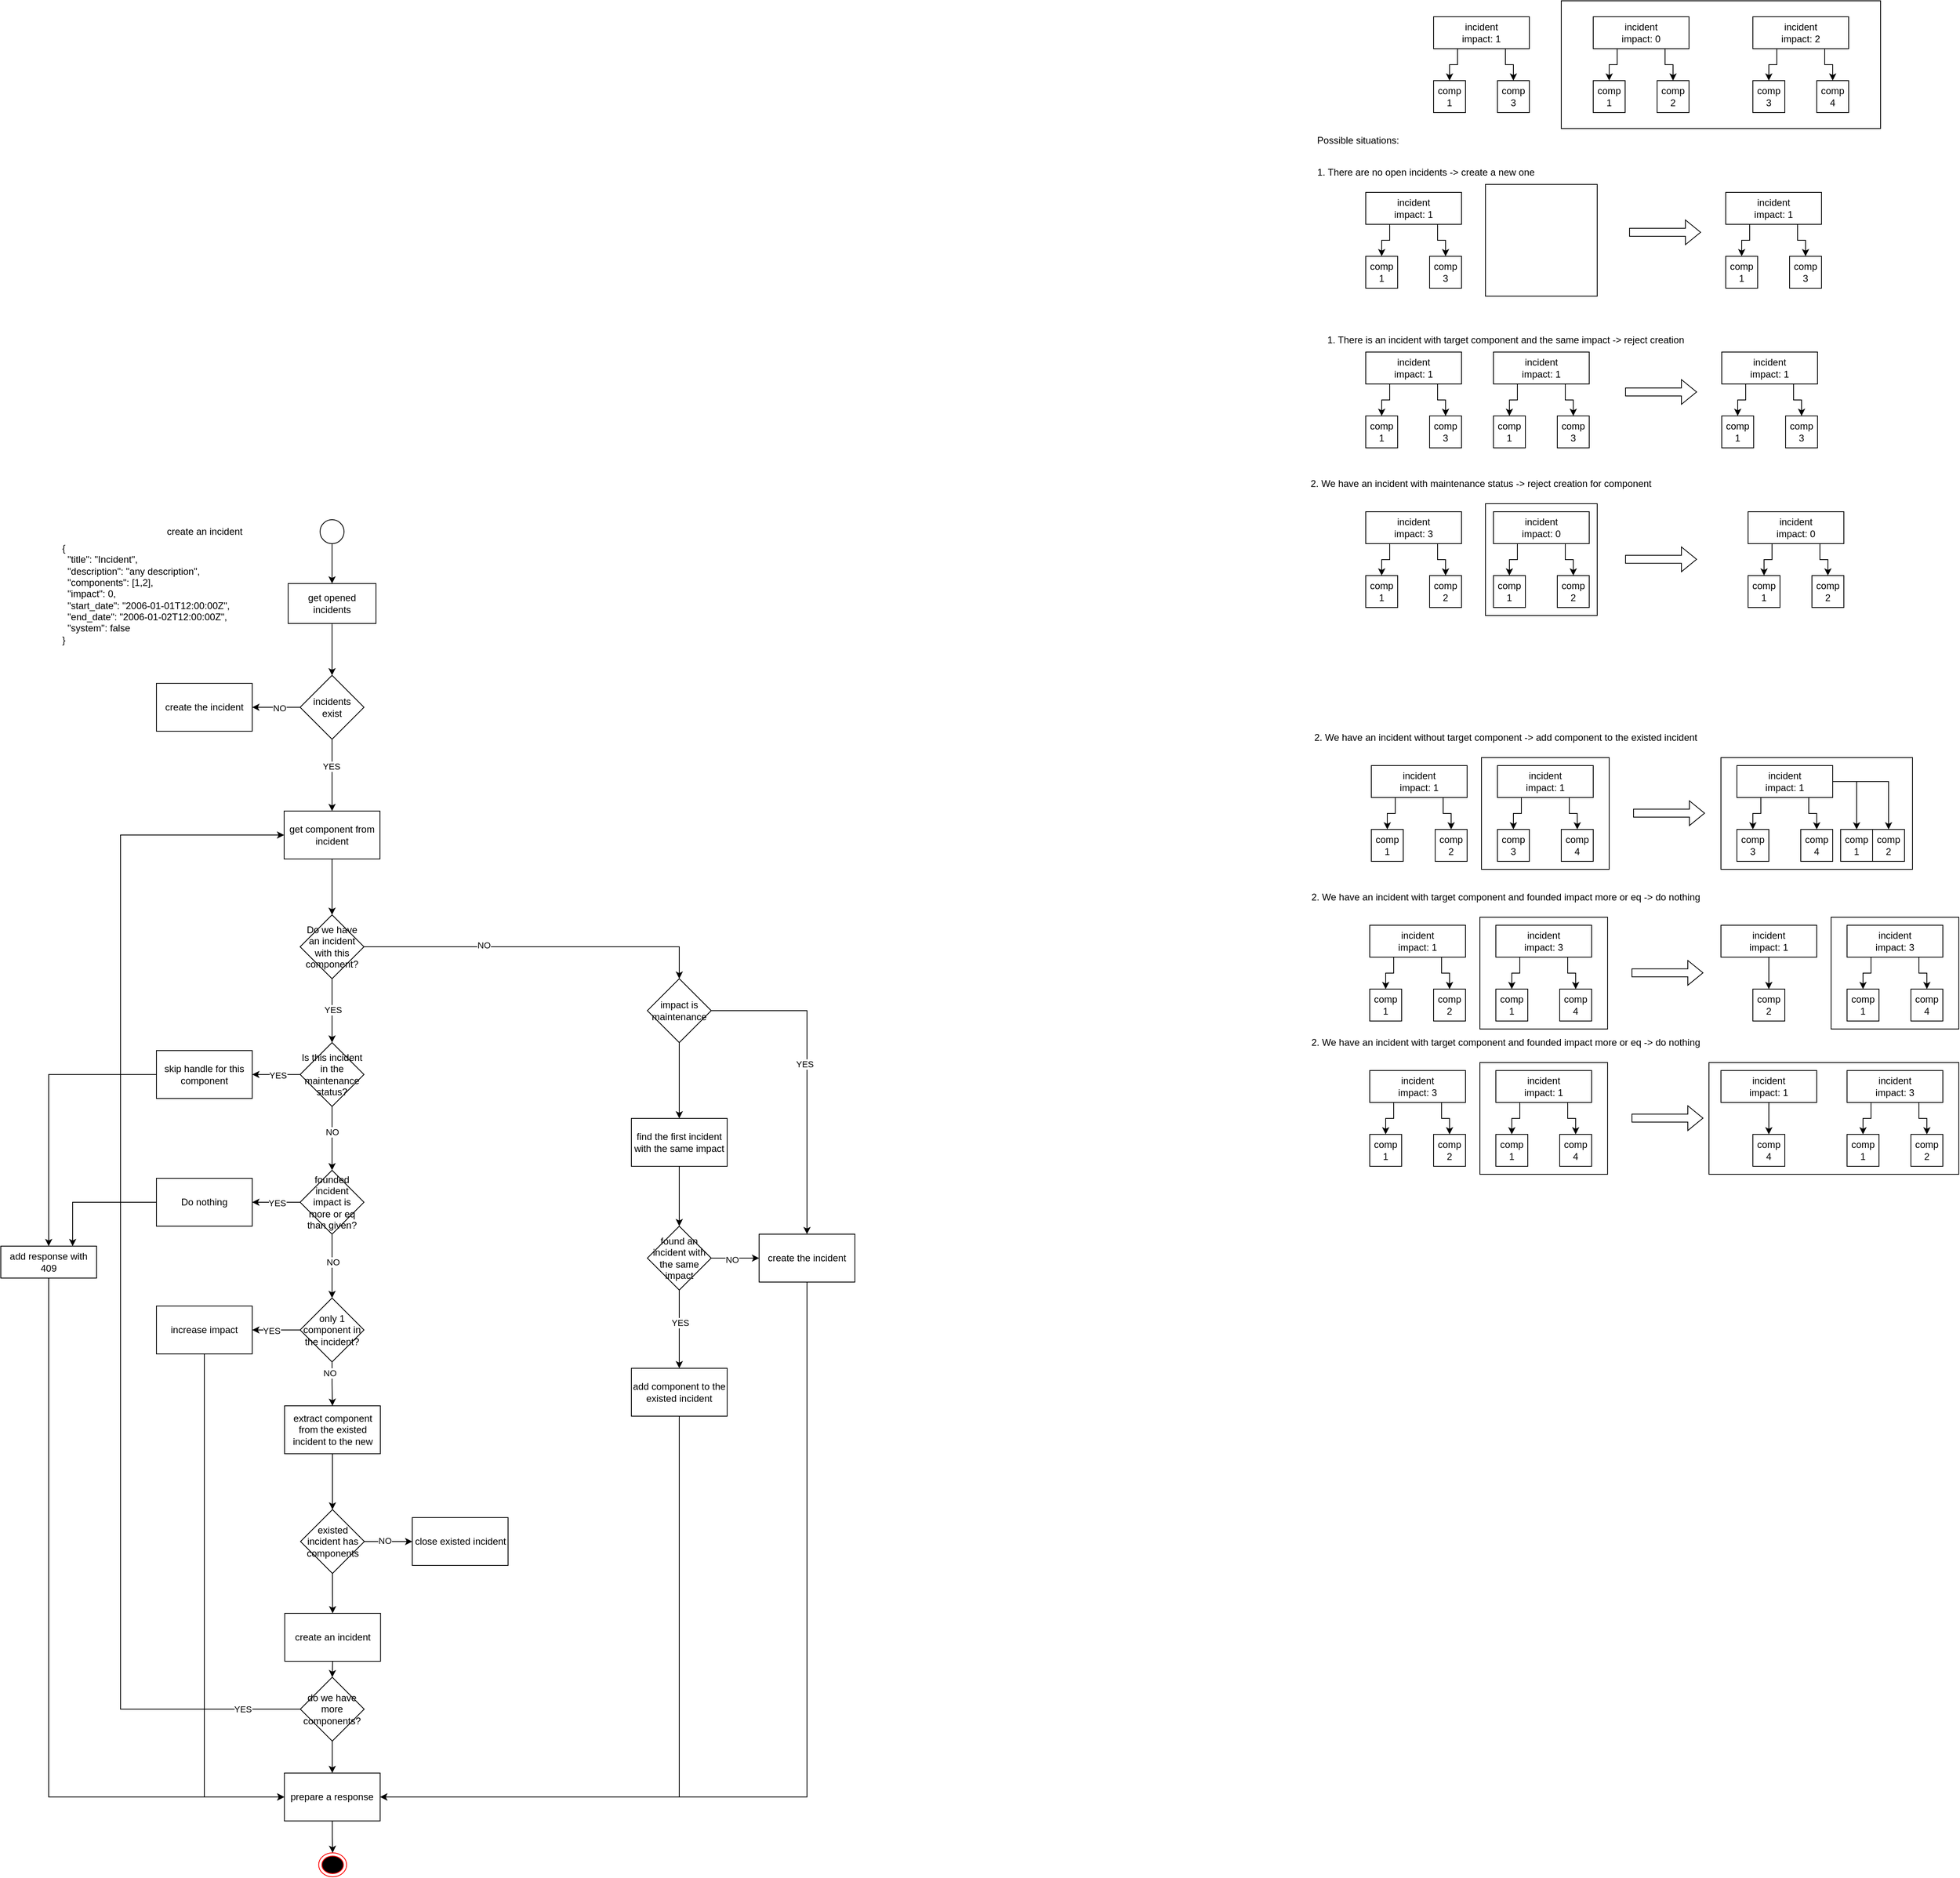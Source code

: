 <mxfile version="24.7.17">
  <diagram id="23iRSUPoRavnBvh4doch" name="Page-1">
    <mxGraphModel dx="2931" dy="1104" grid="1" gridSize="10" guides="1" tooltips="1" connect="1" arrows="1" fold="1" page="1" pageScale="1" pageWidth="827" pageHeight="1169" math="0" shadow="0">
      <root>
        <mxCell id="0" />
        <mxCell id="1" parent="0" />
        <mxCell id="Gg7pWfB9Hn6mfg136wM4-17" value="" style="group" parent="1" vertex="1" connectable="0">
          <mxGeometry x="1680" y="280" width="120" height="120" as="geometry" />
        </mxCell>
        <mxCell id="Gg7pWfB9Hn6mfg136wM4-10" style="edgeStyle=orthogonalEdgeStyle;rounded=0;orthogonalLoop=1;jettySize=auto;html=1;exitX=0.25;exitY=1;exitDx=0;exitDy=0;entryX=0.5;entryY=0;entryDx=0;entryDy=0;" parent="Gg7pWfB9Hn6mfg136wM4-17" source="2" target="Gg7pWfB9Hn6mfg136wM4-6" edge="1">
          <mxGeometry relative="1" as="geometry" />
        </mxCell>
        <mxCell id="Gg7pWfB9Hn6mfg136wM4-11" style="edgeStyle=orthogonalEdgeStyle;rounded=0;orthogonalLoop=1;jettySize=auto;html=1;exitX=0.75;exitY=1;exitDx=0;exitDy=0;entryX=0.5;entryY=0;entryDx=0;entryDy=0;" parent="Gg7pWfB9Hn6mfg136wM4-17" source="2" target="Gg7pWfB9Hn6mfg136wM4-7" edge="1">
          <mxGeometry relative="1" as="geometry" />
        </mxCell>
        <mxCell id="2" value="incident&lt;div&gt;&lt;span style=&quot;background-color: initial;&quot;&gt;impact: 1&lt;/span&gt;&lt;br&gt;&lt;/div&gt;" style="rounded=0;whiteSpace=wrap;html=1;" parent="Gg7pWfB9Hn6mfg136wM4-17" vertex="1">
          <mxGeometry width="120" height="40" as="geometry" />
        </mxCell>
        <mxCell id="Gg7pWfB9Hn6mfg136wM4-6" value="comp&lt;div&gt;1&lt;/div&gt;" style="rounded=0;whiteSpace=wrap;html=1;" parent="Gg7pWfB9Hn6mfg136wM4-17" vertex="1">
          <mxGeometry y="80" width="40" height="40" as="geometry" />
        </mxCell>
        <mxCell id="Gg7pWfB9Hn6mfg136wM4-7" value="comp&lt;div&gt;3&lt;/div&gt;" style="rounded=0;whiteSpace=wrap;html=1;" parent="Gg7pWfB9Hn6mfg136wM4-17" vertex="1">
          <mxGeometry x="80" y="80" width="40" height="40" as="geometry" />
        </mxCell>
        <mxCell id="Gg7pWfB9Hn6mfg136wM4-23" value="" style="edgeStyle=orthogonalEdgeStyle;rounded=0;orthogonalLoop=1;jettySize=auto;html=1;" parent="1" source="Gg7pWfB9Hn6mfg136wM4-20" target="Gg7pWfB9Hn6mfg136wM4-22" edge="1">
          <mxGeometry relative="1" as="geometry" />
        </mxCell>
        <mxCell id="Gg7pWfB9Hn6mfg136wM4-20" value="" style="ellipse;" parent="1" vertex="1">
          <mxGeometry x="370" y="690" width="30" height="30" as="geometry" />
        </mxCell>
        <mxCell id="Gg7pWfB9Hn6mfg136wM4-21" value="create an incident" style="text;html=1;align=center;verticalAlign=middle;resizable=0;points=[];autosize=1;strokeColor=none;fillColor=none;" parent="1" vertex="1">
          <mxGeometry x="165" y="690" width="120" height="30" as="geometry" />
        </mxCell>
        <mxCell id="Gg7pWfB9Hn6mfg136wM4-25" value="" style="edgeStyle=orthogonalEdgeStyle;rounded=0;orthogonalLoop=1;jettySize=auto;html=1;" parent="1" source="Gg7pWfB9Hn6mfg136wM4-22" target="Gg7pWfB9Hn6mfg136wM4-24" edge="1">
          <mxGeometry relative="1" as="geometry" />
        </mxCell>
        <mxCell id="Gg7pWfB9Hn6mfg136wM4-22" value="get opened&lt;div&gt;incidents&lt;/div&gt;" style="html=1;whiteSpace=wrap;" parent="1" vertex="1">
          <mxGeometry x="330" y="770" width="110" height="50" as="geometry" />
        </mxCell>
        <mxCell id="Gg7pWfB9Hn6mfg136wM4-27" value="" style="edgeStyle=orthogonalEdgeStyle;rounded=0;orthogonalLoop=1;jettySize=auto;html=1;" parent="1" source="Gg7pWfB9Hn6mfg136wM4-24" target="Gg7pWfB9Hn6mfg136wM4-26" edge="1">
          <mxGeometry relative="1" as="geometry" />
        </mxCell>
        <mxCell id="Gg7pWfB9Hn6mfg136wM4-28" value="NO" style="edgeLabel;html=1;align=center;verticalAlign=middle;resizable=0;points=[];" parent="Gg7pWfB9Hn6mfg136wM4-27" vertex="1" connectable="0">
          <mxGeometry x="-0.122" y="1" relative="1" as="geometry">
            <mxPoint as="offset" />
          </mxGeometry>
        </mxCell>
        <mxCell id="Gg7pWfB9Hn6mfg136wM4-34" value="" style="edgeStyle=orthogonalEdgeStyle;rounded=0;orthogonalLoop=1;jettySize=auto;html=1;" parent="1" source="Gg7pWfB9Hn6mfg136wM4-24" target="Gg7pWfB9Hn6mfg136wM4-33" edge="1">
          <mxGeometry relative="1" as="geometry" />
        </mxCell>
        <mxCell id="Gg7pWfB9Hn6mfg136wM4-35" value="YES" style="edgeLabel;html=1;align=center;verticalAlign=middle;resizable=0;points=[];" parent="Gg7pWfB9Hn6mfg136wM4-34" vertex="1" connectable="0">
          <mxGeometry x="-0.259" y="-1" relative="1" as="geometry">
            <mxPoint as="offset" />
          </mxGeometry>
        </mxCell>
        <mxCell id="Gg7pWfB9Hn6mfg136wM4-24" value="incidents&lt;div&gt;exist&lt;/div&gt;" style="rhombus;whiteSpace=wrap;html=1;" parent="1" vertex="1">
          <mxGeometry x="345" y="885" width="80" height="80" as="geometry" />
        </mxCell>
        <mxCell id="Gg7pWfB9Hn6mfg136wM4-26" value="create the incident" style="whiteSpace=wrap;html=1;" parent="1" vertex="1">
          <mxGeometry x="165" y="895" width="120" height="60" as="geometry" />
        </mxCell>
        <mxCell id="Gg7pWfB9Hn6mfg136wM4-32" value="&lt;div&gt;{&lt;/div&gt;&lt;div&gt;&amp;nbsp; &quot;title&quot;: &quot;Incident&quot;,&lt;/div&gt;&lt;div&gt;&amp;nbsp; &quot;description&quot;: &quot;any description&quot;,&lt;/div&gt;&lt;div&gt;&amp;nbsp; &quot;components&quot;: [1,2],&lt;/div&gt;&lt;div&gt;&amp;nbsp; &quot;impact&quot;: 0,&lt;/div&gt;&lt;div&gt;&amp;nbsp; &quot;start_date&quot;: &quot;2006-01-01T12:00:00Z&quot;,&lt;/div&gt;&lt;div&gt;&amp;nbsp; &quot;end_date&quot;: &quot;2006-01-02T12:00:00Z&quot;,&lt;/div&gt;&lt;div&gt;&amp;nbsp; &quot;system&quot;: false&lt;/div&gt;&lt;div&gt;}&lt;/div&gt;" style="text;html=1;align=left;verticalAlign=middle;resizable=0;points=[];autosize=1;strokeColor=none;fillColor=none;" parent="1" vertex="1">
          <mxGeometry x="45" y="713" width="230" height="140" as="geometry" />
        </mxCell>
        <mxCell id="Gg7pWfB9Hn6mfg136wM4-37" value="" style="edgeStyle=orthogonalEdgeStyle;rounded=0;orthogonalLoop=1;jettySize=auto;html=1;" parent="1" source="Gg7pWfB9Hn6mfg136wM4-33" target="Gg7pWfB9Hn6mfg136wM4-36" edge="1">
          <mxGeometry relative="1" as="geometry" />
        </mxCell>
        <mxCell id="Gg7pWfB9Hn6mfg136wM4-33" value="get component from incident" style="whiteSpace=wrap;html=1;" parent="1" vertex="1">
          <mxGeometry x="325" y="1055" width="120" height="60" as="geometry" />
        </mxCell>
        <mxCell id="Gg7pWfB9Hn6mfg136wM4-43" value="" style="edgeStyle=orthogonalEdgeStyle;rounded=0;orthogonalLoop=1;jettySize=auto;html=1;" parent="1" source="Gg7pWfB9Hn6mfg136wM4-36" target="Gg7pWfB9Hn6mfg136wM4-42" edge="1">
          <mxGeometry relative="1" as="geometry" />
        </mxCell>
        <mxCell id="Gg7pWfB9Hn6mfg136wM4-49" value="YES" style="edgeLabel;html=1;align=center;verticalAlign=middle;resizable=0;points=[];" parent="Gg7pWfB9Hn6mfg136wM4-43" vertex="1" connectable="0">
          <mxGeometry x="-0.033" y="1" relative="1" as="geometry">
            <mxPoint as="offset" />
          </mxGeometry>
        </mxCell>
        <mxCell id="Gg7pWfB9Hn6mfg136wM4-73" value="" style="edgeStyle=orthogonalEdgeStyle;rounded=0;orthogonalLoop=1;jettySize=auto;html=1;entryX=0.5;entryY=0;entryDx=0;entryDy=0;" parent="1" source="Gg7pWfB9Hn6mfg136wM4-36" target="QH_-a50_sv9gxjxql_aS-3" edge="1">
          <mxGeometry relative="1" as="geometry" />
        </mxCell>
        <mxCell id="Gg7pWfB9Hn6mfg136wM4-74" value="NO" style="edgeLabel;html=1;align=center;verticalAlign=middle;resizable=0;points=[];" parent="Gg7pWfB9Hn6mfg136wM4-73" vertex="1" connectable="0">
          <mxGeometry x="-0.311" y="2" relative="1" as="geometry">
            <mxPoint as="offset" />
          </mxGeometry>
        </mxCell>
        <mxCell id="Gg7pWfB9Hn6mfg136wM4-36" value="Do we have an incident with this component?" style="rhombus;whiteSpace=wrap;html=1;" parent="1" vertex="1">
          <mxGeometry x="345" y="1185" width="80" height="80" as="geometry" />
        </mxCell>
        <mxCell id="Gg7pWfB9Hn6mfg136wM4-97" style="edgeStyle=orthogonalEdgeStyle;rounded=0;orthogonalLoop=1;jettySize=auto;html=1;exitX=0.5;exitY=1;exitDx=0;exitDy=0;entryX=1;entryY=0.5;entryDx=0;entryDy=0;" parent="1" source="Gg7pWfB9Hn6mfg136wM4-38" target="Gg7pWfB9Hn6mfg136wM4-93" edge="1">
          <mxGeometry relative="1" as="geometry">
            <mxPoint x="450" y="2060" as="targetPoint" />
          </mxGeometry>
        </mxCell>
        <mxCell id="Gg7pWfB9Hn6mfg136wM4-38" value="add component to the existed incident" style="whiteSpace=wrap;html=1;" parent="1" vertex="1">
          <mxGeometry x="760" y="1753" width="120" height="60" as="geometry" />
        </mxCell>
        <mxCell id="Gg7pWfB9Hn6mfg136wM4-45" value="" style="edgeStyle=orthogonalEdgeStyle;rounded=0;orthogonalLoop=1;jettySize=auto;html=1;" parent="1" source="Gg7pWfB9Hn6mfg136wM4-42" target="Gg7pWfB9Hn6mfg136wM4-44" edge="1">
          <mxGeometry relative="1" as="geometry" />
        </mxCell>
        <mxCell id="Gg7pWfB9Hn6mfg136wM4-48" value="YES" style="edgeLabel;html=1;align=center;verticalAlign=middle;resizable=0;points=[];" parent="Gg7pWfB9Hn6mfg136wM4-45" vertex="1" connectable="0">
          <mxGeometry x="-0.056" y="1" relative="1" as="geometry">
            <mxPoint as="offset" />
          </mxGeometry>
        </mxCell>
        <mxCell id="Gg7pWfB9Hn6mfg136wM4-54" value="" style="edgeStyle=orthogonalEdgeStyle;rounded=0;orthogonalLoop=1;jettySize=auto;html=1;" parent="1" source="Gg7pWfB9Hn6mfg136wM4-42" target="Gg7pWfB9Hn6mfg136wM4-53" edge="1">
          <mxGeometry relative="1" as="geometry" />
        </mxCell>
        <mxCell id="Gg7pWfB9Hn6mfg136wM4-61" value="NO" style="edgeLabel;html=1;align=center;verticalAlign=middle;resizable=0;points=[];" parent="Gg7pWfB9Hn6mfg136wM4-54" vertex="1" connectable="0">
          <mxGeometry x="-0.217" relative="1" as="geometry">
            <mxPoint as="offset" />
          </mxGeometry>
        </mxCell>
        <mxCell id="Gg7pWfB9Hn6mfg136wM4-42" value="Is this incident in the maintenance status?" style="rhombus;whiteSpace=wrap;html=1;" parent="1" vertex="1">
          <mxGeometry x="345" y="1345" width="80" height="80" as="geometry" />
        </mxCell>
        <mxCell id="Gg7pWfB9Hn6mfg136wM4-65" value="" style="edgeStyle=orthogonalEdgeStyle;rounded=0;orthogonalLoop=1;jettySize=auto;html=1;" parent="1" source="Gg7pWfB9Hn6mfg136wM4-44" target="Gg7pWfB9Hn6mfg136wM4-64" edge="1">
          <mxGeometry relative="1" as="geometry" />
        </mxCell>
        <mxCell id="Gg7pWfB9Hn6mfg136wM4-44" value="skip handle for this component" style="whiteSpace=wrap;html=1;" parent="1" vertex="1">
          <mxGeometry x="165" y="1355" width="120" height="60" as="geometry" />
        </mxCell>
        <mxCell id="Gg7pWfB9Hn6mfg136wM4-56" value="" style="edgeStyle=orthogonalEdgeStyle;rounded=0;orthogonalLoop=1;jettySize=auto;html=1;" parent="1" source="Gg7pWfB9Hn6mfg136wM4-53" target="Gg7pWfB9Hn6mfg136wM4-55" edge="1">
          <mxGeometry relative="1" as="geometry" />
        </mxCell>
        <mxCell id="Gg7pWfB9Hn6mfg136wM4-57" value="YES" style="edgeLabel;html=1;align=center;verticalAlign=middle;resizable=0;points=[];" parent="Gg7pWfB9Hn6mfg136wM4-56" vertex="1" connectable="0">
          <mxGeometry x="-0.011" y="1" relative="1" as="geometry">
            <mxPoint as="offset" />
          </mxGeometry>
        </mxCell>
        <mxCell id="Gg7pWfB9Hn6mfg136wM4-68" value="" style="edgeStyle=orthogonalEdgeStyle;rounded=0;orthogonalLoop=1;jettySize=auto;html=1;" parent="1" source="Gg7pWfB9Hn6mfg136wM4-53" target="Gg7pWfB9Hn6mfg136wM4-67" edge="1">
          <mxGeometry relative="1" as="geometry" />
        </mxCell>
        <mxCell id="Gg7pWfB9Hn6mfg136wM4-91" value="NO" style="edgeLabel;html=1;align=center;verticalAlign=middle;resizable=0;points=[];" parent="Gg7pWfB9Hn6mfg136wM4-68" vertex="1" connectable="0">
          <mxGeometry x="-0.133" y="1" relative="1" as="geometry">
            <mxPoint as="offset" />
          </mxGeometry>
        </mxCell>
        <mxCell id="Gg7pWfB9Hn6mfg136wM4-53" value="founded incident impact is more or eq than given?" style="rhombus;whiteSpace=wrap;html=1;" parent="1" vertex="1">
          <mxGeometry x="345" y="1505" width="80" height="80" as="geometry" />
        </mxCell>
        <mxCell id="Gg7pWfB9Hn6mfg136wM4-66" style="edgeStyle=orthogonalEdgeStyle;rounded=0;orthogonalLoop=1;jettySize=auto;html=1;exitX=0;exitY=0.5;exitDx=0;exitDy=0;entryX=0.75;entryY=0;entryDx=0;entryDy=0;" parent="1" source="Gg7pWfB9Hn6mfg136wM4-55" target="Gg7pWfB9Hn6mfg136wM4-64" edge="1">
          <mxGeometry relative="1" as="geometry" />
        </mxCell>
        <mxCell id="Gg7pWfB9Hn6mfg136wM4-55" value="Do nothing" style="whiteSpace=wrap;html=1;" parent="1" vertex="1">
          <mxGeometry x="165" y="1515" width="120" height="60" as="geometry" />
        </mxCell>
        <mxCell id="Gg7pWfB9Hn6mfg136wM4-321" value="" style="edgeStyle=orthogonalEdgeStyle;rounded=0;orthogonalLoop=1;jettySize=auto;html=1;" parent="1" source="Gg7pWfB9Hn6mfg136wM4-58" target="Gg7pWfB9Hn6mfg136wM4-320" edge="1">
          <mxGeometry relative="1" as="geometry" />
        </mxCell>
        <mxCell id="Gg7pWfB9Hn6mfg136wM4-58" value="extract component from the existed incident to the new" style="whiteSpace=wrap;html=1;" parent="1" vertex="1">
          <mxGeometry x="325.5" y="1800" width="120" height="60" as="geometry" />
        </mxCell>
        <mxCell id="Gg7pWfB9Hn6mfg136wM4-64" value="add response with 409" style="whiteSpace=wrap;html=1;" parent="1" vertex="1">
          <mxGeometry x="-30" y="1600" width="120" height="40" as="geometry" />
        </mxCell>
        <mxCell id="Gg7pWfB9Hn6mfg136wM4-70" value="" style="edgeStyle=orthogonalEdgeStyle;rounded=0;orthogonalLoop=1;jettySize=auto;html=1;" parent="1" source="Gg7pWfB9Hn6mfg136wM4-67" target="Gg7pWfB9Hn6mfg136wM4-69" edge="1">
          <mxGeometry relative="1" as="geometry" />
        </mxCell>
        <mxCell id="Gg7pWfB9Hn6mfg136wM4-71" value="YES" style="edgeLabel;html=1;align=center;verticalAlign=middle;resizable=0;points=[];" parent="Gg7pWfB9Hn6mfg136wM4-70" vertex="1" connectable="0">
          <mxGeometry x="0.2" y="1" relative="1" as="geometry">
            <mxPoint as="offset" />
          </mxGeometry>
        </mxCell>
        <mxCell id="Gg7pWfB9Hn6mfg136wM4-82" value="" style="edgeStyle=orthogonalEdgeStyle;rounded=0;orthogonalLoop=1;jettySize=auto;html=1;" parent="1" source="Gg7pWfB9Hn6mfg136wM4-67" target="Gg7pWfB9Hn6mfg136wM4-58" edge="1">
          <mxGeometry relative="1" as="geometry" />
        </mxCell>
        <mxCell id="Gg7pWfB9Hn6mfg136wM4-83" value="NO" style="edgeLabel;html=1;align=center;verticalAlign=middle;resizable=0;points=[];" parent="Gg7pWfB9Hn6mfg136wM4-82" vertex="1" connectable="0">
          <mxGeometry x="-0.496" y="-3" relative="1" as="geometry">
            <mxPoint as="offset" />
          </mxGeometry>
        </mxCell>
        <mxCell id="Gg7pWfB9Hn6mfg136wM4-67" value="only 1 component in the incident?" style="rhombus;whiteSpace=wrap;html=1;" parent="1" vertex="1">
          <mxGeometry x="345" y="1665" width="80" height="80" as="geometry" />
        </mxCell>
        <mxCell id="Gg7pWfB9Hn6mfg136wM4-100" style="edgeStyle=orthogonalEdgeStyle;rounded=0;orthogonalLoop=1;jettySize=auto;html=1;exitX=0.5;exitY=1;exitDx=0;exitDy=0;entryX=0;entryY=0.5;entryDx=0;entryDy=0;" parent="1" source="Gg7pWfB9Hn6mfg136wM4-69" target="Gg7pWfB9Hn6mfg136wM4-93" edge="1">
          <mxGeometry relative="1" as="geometry" />
        </mxCell>
        <mxCell id="Gg7pWfB9Hn6mfg136wM4-69" value="increase impact" style="whiteSpace=wrap;html=1;" parent="1" vertex="1">
          <mxGeometry x="165" y="1675" width="120" height="60" as="geometry" />
        </mxCell>
        <mxCell id="Gg7pWfB9Hn6mfg136wM4-76" value="" style="edgeStyle=orthogonalEdgeStyle;rounded=0;orthogonalLoop=1;jettySize=auto;html=1;exitX=0.5;exitY=1;exitDx=0;exitDy=0;" parent="1" source="Gg7pWfB9Hn6mfg136wM4-72" target="Gg7pWfB9Hn6mfg136wM4-75" edge="1">
          <mxGeometry relative="1" as="geometry" />
        </mxCell>
        <mxCell id="Gg7pWfB9Hn6mfg136wM4-72" value="find the first incident with the same impact" style="whiteSpace=wrap;html=1;" parent="1" vertex="1">
          <mxGeometry x="760" y="1440" width="120" height="60" as="geometry" />
        </mxCell>
        <mxCell id="Gg7pWfB9Hn6mfg136wM4-77" value="" style="edgeStyle=orthogonalEdgeStyle;rounded=0;orthogonalLoop=1;jettySize=auto;html=1;" parent="1" source="Gg7pWfB9Hn6mfg136wM4-75" target="Gg7pWfB9Hn6mfg136wM4-38" edge="1">
          <mxGeometry relative="1" as="geometry" />
        </mxCell>
        <mxCell id="Gg7pWfB9Hn6mfg136wM4-78" value="YES" style="edgeLabel;html=1;align=center;verticalAlign=middle;resizable=0;points=[];" parent="Gg7pWfB9Hn6mfg136wM4-77" vertex="1" connectable="0">
          <mxGeometry x="-0.167" y="1" relative="1" as="geometry">
            <mxPoint as="offset" />
          </mxGeometry>
        </mxCell>
        <mxCell id="Gg7pWfB9Hn6mfg136wM4-80" value="" style="edgeStyle=orthogonalEdgeStyle;rounded=0;orthogonalLoop=1;jettySize=auto;html=1;" parent="1" source="Gg7pWfB9Hn6mfg136wM4-75" target="Gg7pWfB9Hn6mfg136wM4-79" edge="1">
          <mxGeometry relative="1" as="geometry" />
        </mxCell>
        <mxCell id="Gg7pWfB9Hn6mfg136wM4-81" value="NO" style="edgeLabel;html=1;align=center;verticalAlign=middle;resizable=0;points=[];" parent="Gg7pWfB9Hn6mfg136wM4-80" vertex="1" connectable="0">
          <mxGeometry x="-0.156" y="-2" relative="1" as="geometry">
            <mxPoint as="offset" />
          </mxGeometry>
        </mxCell>
        <mxCell id="Gg7pWfB9Hn6mfg136wM4-75" value="found an incident with the same impact" style="rhombus;whiteSpace=wrap;html=1;" parent="1" vertex="1">
          <mxGeometry x="780" y="1575" width="80" height="80" as="geometry" />
        </mxCell>
        <mxCell id="Gg7pWfB9Hn6mfg136wM4-96" style="edgeStyle=orthogonalEdgeStyle;rounded=0;orthogonalLoop=1;jettySize=auto;html=1;exitX=0.5;exitY=1;exitDx=0;exitDy=0;entryX=1;entryY=0.5;entryDx=0;entryDy=0;" parent="1" source="Gg7pWfB9Hn6mfg136wM4-79" target="Gg7pWfB9Hn6mfg136wM4-93" edge="1">
          <mxGeometry relative="1" as="geometry" />
        </mxCell>
        <mxCell id="Gg7pWfB9Hn6mfg136wM4-79" value="create the incident" style="whiteSpace=wrap;html=1;" parent="1" vertex="1">
          <mxGeometry x="920" y="1585" width="120" height="60" as="geometry" />
        </mxCell>
        <mxCell id="Gg7pWfB9Hn6mfg136wM4-86" style="edgeStyle=orthogonalEdgeStyle;rounded=0;orthogonalLoop=1;jettySize=auto;html=1;entryX=0;entryY=0.5;entryDx=0;entryDy=0;exitX=0;exitY=0.5;exitDx=0;exitDy=0;" parent="1" source="Gg7pWfB9Hn6mfg136wM4-84" target="Gg7pWfB9Hn6mfg136wM4-33" edge="1">
          <mxGeometry relative="1" as="geometry">
            <mxPoint x="180" y="2290" as="sourcePoint" />
            <Array as="points">
              <mxPoint x="120" y="2180" />
              <mxPoint x="120" y="1085" />
            </Array>
          </mxGeometry>
        </mxCell>
        <mxCell id="Gg7pWfB9Hn6mfg136wM4-87" value="YES" style="edgeLabel;html=1;align=center;verticalAlign=middle;resizable=0;points=[];" parent="Gg7pWfB9Hn6mfg136wM4-86" vertex="1" connectable="0">
          <mxGeometry x="-0.905" relative="1" as="geometry">
            <mxPoint as="offset" />
          </mxGeometry>
        </mxCell>
        <mxCell id="Gg7pWfB9Hn6mfg136wM4-94" value="" style="edgeStyle=orthogonalEdgeStyle;rounded=0;orthogonalLoop=1;jettySize=auto;html=1;" parent="1" source="Gg7pWfB9Hn6mfg136wM4-84" target="Gg7pWfB9Hn6mfg136wM4-93" edge="1">
          <mxGeometry relative="1" as="geometry" />
        </mxCell>
        <mxCell id="Gg7pWfB9Hn6mfg136wM4-84" value="do we have more components?" style="rhombus;whiteSpace=wrap;html=1;" parent="1" vertex="1">
          <mxGeometry x="345.25" y="2140" width="80" height="80" as="geometry" />
        </mxCell>
        <mxCell id="Gg7pWfB9Hn6mfg136wM4-90" value="" style="ellipse;html=1;shape=endState;fillColor=#000000;strokeColor=#ff0000;" parent="1" vertex="1">
          <mxGeometry x="368.25" y="2360" width="35" height="30" as="geometry" />
        </mxCell>
        <mxCell id="Gg7pWfB9Hn6mfg136wM4-95" value="" style="edgeStyle=orthogonalEdgeStyle;rounded=0;orthogonalLoop=1;jettySize=auto;html=1;" parent="1" source="Gg7pWfB9Hn6mfg136wM4-93" target="Gg7pWfB9Hn6mfg136wM4-90" edge="1">
          <mxGeometry relative="1" as="geometry" />
        </mxCell>
        <mxCell id="Gg7pWfB9Hn6mfg136wM4-93" value="prepare a response" style="whiteSpace=wrap;html=1;" parent="1" vertex="1">
          <mxGeometry x="325.25" y="2260" width="120" height="60" as="geometry" />
        </mxCell>
        <mxCell id="Gg7pWfB9Hn6mfg136wM4-98" style="edgeStyle=orthogonalEdgeStyle;rounded=0;orthogonalLoop=1;jettySize=auto;html=1;exitX=0.5;exitY=1;exitDx=0;exitDy=0;" parent="1" source="Gg7pWfB9Hn6mfg136wM4-64" target="Gg7pWfB9Hn6mfg136wM4-64" edge="1">
          <mxGeometry relative="1" as="geometry" />
        </mxCell>
        <mxCell id="Gg7pWfB9Hn6mfg136wM4-99" style="edgeStyle=orthogonalEdgeStyle;rounded=0;orthogonalLoop=1;jettySize=auto;html=1;exitX=0.5;exitY=1;exitDx=0;exitDy=0;entryX=0;entryY=0.5;entryDx=0;entryDy=0;" parent="1" source="Gg7pWfB9Hn6mfg136wM4-64" target="Gg7pWfB9Hn6mfg136wM4-93" edge="1">
          <mxGeometry relative="1" as="geometry">
            <mxPoint x="270" y="2060" as="targetPoint" />
          </mxGeometry>
        </mxCell>
        <mxCell id="Gg7pWfB9Hn6mfg136wM4-101" value="Possible situations:" style="text;html=1;align=center;verticalAlign=middle;resizable=0;points=[];autosize=1;strokeColor=none;fillColor=none;" parent="1" vertex="1">
          <mxGeometry x="1605" y="200" width="130" height="30" as="geometry" />
        </mxCell>
        <mxCell id="Gg7pWfB9Hn6mfg136wM4-104" value="1. There are no open incidents -&amp;gt; create a new one" style="text;html=1;align=center;verticalAlign=middle;resizable=0;points=[];autosize=1;strokeColor=none;fillColor=none;" parent="1" vertex="1">
          <mxGeometry x="1605" y="240" width="300" height="30" as="geometry" />
        </mxCell>
        <mxCell id="Gg7pWfB9Hn6mfg136wM4-105" value="2. We have an incident with maintenance status -&amp;gt; reject creation for component" style="text;html=1;align=center;verticalAlign=middle;resizable=0;points=[];autosize=1;strokeColor=none;fillColor=none;" parent="1" vertex="1">
          <mxGeometry x="1599" y="630" width="450" height="30" as="geometry" />
        </mxCell>
        <mxCell id="Gg7pWfB9Hn6mfg136wM4-106" value="" style="group" parent="1" vertex="1" connectable="0">
          <mxGeometry x="1765" y="60" width="120" height="120" as="geometry" />
        </mxCell>
        <mxCell id="Gg7pWfB9Hn6mfg136wM4-107" style="edgeStyle=orthogonalEdgeStyle;rounded=0;orthogonalLoop=1;jettySize=auto;html=1;exitX=0.25;exitY=1;exitDx=0;exitDy=0;entryX=0.5;entryY=0;entryDx=0;entryDy=0;" parent="Gg7pWfB9Hn6mfg136wM4-106" source="Gg7pWfB9Hn6mfg136wM4-109" target="Gg7pWfB9Hn6mfg136wM4-110" edge="1">
          <mxGeometry relative="1" as="geometry" />
        </mxCell>
        <mxCell id="Gg7pWfB9Hn6mfg136wM4-108" style="edgeStyle=orthogonalEdgeStyle;rounded=0;orthogonalLoop=1;jettySize=auto;html=1;exitX=0.75;exitY=1;exitDx=0;exitDy=0;entryX=0.5;entryY=0;entryDx=0;entryDy=0;" parent="Gg7pWfB9Hn6mfg136wM4-106" source="Gg7pWfB9Hn6mfg136wM4-109" target="Gg7pWfB9Hn6mfg136wM4-111" edge="1">
          <mxGeometry relative="1" as="geometry" />
        </mxCell>
        <mxCell id="Gg7pWfB9Hn6mfg136wM4-109" value="incident&lt;div&gt;&lt;span style=&quot;background-color: initial;&quot;&gt;impact: 1&lt;/span&gt;&lt;br&gt;&lt;/div&gt;" style="rounded=0;whiteSpace=wrap;html=1;" parent="Gg7pWfB9Hn6mfg136wM4-106" vertex="1">
          <mxGeometry width="120" height="40" as="geometry" />
        </mxCell>
        <mxCell id="Gg7pWfB9Hn6mfg136wM4-110" value="comp&lt;div&gt;1&lt;/div&gt;" style="rounded=0;whiteSpace=wrap;html=1;" parent="Gg7pWfB9Hn6mfg136wM4-106" vertex="1">
          <mxGeometry y="80" width="40" height="40" as="geometry" />
        </mxCell>
        <mxCell id="Gg7pWfB9Hn6mfg136wM4-111" value="comp&lt;div&gt;3&lt;/div&gt;" style="rounded=0;whiteSpace=wrap;html=1;" parent="Gg7pWfB9Hn6mfg136wM4-106" vertex="1">
          <mxGeometry x="80" y="80" width="40" height="40" as="geometry" />
        </mxCell>
        <mxCell id="Gg7pWfB9Hn6mfg136wM4-112" value="" style="group" parent="1" vertex="1" connectable="0">
          <mxGeometry x="1925" y="40" width="400" height="160" as="geometry" />
        </mxCell>
        <mxCell id="Gg7pWfB9Hn6mfg136wM4-113" value="" style="rounded=0;whiteSpace=wrap;html=1;" parent="Gg7pWfB9Hn6mfg136wM4-112" vertex="1">
          <mxGeometry width="400" height="160" as="geometry" />
        </mxCell>
        <mxCell id="Gg7pWfB9Hn6mfg136wM4-114" value="" style="group" parent="Gg7pWfB9Hn6mfg136wM4-112" vertex="1" connectable="0">
          <mxGeometry x="240" y="20" width="120" height="120" as="geometry" />
        </mxCell>
        <mxCell id="Gg7pWfB9Hn6mfg136wM4-115" style="edgeStyle=orthogonalEdgeStyle;rounded=0;orthogonalLoop=1;jettySize=auto;html=1;exitX=0.25;exitY=1;exitDx=0;exitDy=0;entryX=0.5;entryY=0;entryDx=0;entryDy=0;" parent="Gg7pWfB9Hn6mfg136wM4-114" source="Gg7pWfB9Hn6mfg136wM4-117" target="Gg7pWfB9Hn6mfg136wM4-119" edge="1">
          <mxGeometry relative="1" as="geometry" />
        </mxCell>
        <mxCell id="Gg7pWfB9Hn6mfg136wM4-116" style="edgeStyle=orthogonalEdgeStyle;rounded=0;orthogonalLoop=1;jettySize=auto;html=1;exitX=0.75;exitY=1;exitDx=0;exitDy=0;entryX=0.5;entryY=0;entryDx=0;entryDy=0;" parent="Gg7pWfB9Hn6mfg136wM4-114" source="Gg7pWfB9Hn6mfg136wM4-117" target="Gg7pWfB9Hn6mfg136wM4-118" edge="1">
          <mxGeometry relative="1" as="geometry" />
        </mxCell>
        <mxCell id="Gg7pWfB9Hn6mfg136wM4-117" value="incident&lt;div&gt;&lt;span style=&quot;background-color: initial;&quot;&gt;impact: 2&lt;/span&gt;&lt;br&gt;&lt;/div&gt;" style="rounded=0;whiteSpace=wrap;html=1;" parent="Gg7pWfB9Hn6mfg136wM4-114" vertex="1">
          <mxGeometry width="120" height="40" as="geometry" />
        </mxCell>
        <mxCell id="Gg7pWfB9Hn6mfg136wM4-118" value="comp&lt;div&gt;4&lt;/div&gt;" style="rounded=0;whiteSpace=wrap;html=1;" parent="Gg7pWfB9Hn6mfg136wM4-114" vertex="1">
          <mxGeometry x="80" y="80" width="40" height="40" as="geometry" />
        </mxCell>
        <mxCell id="Gg7pWfB9Hn6mfg136wM4-119" value="comp&lt;div&gt;3&lt;/div&gt;" style="rounded=0;whiteSpace=wrap;html=1;" parent="Gg7pWfB9Hn6mfg136wM4-114" vertex="1">
          <mxGeometry y="80" width="40" height="40" as="geometry" />
        </mxCell>
        <mxCell id="Gg7pWfB9Hn6mfg136wM4-120" value="" style="group" parent="Gg7pWfB9Hn6mfg136wM4-112" vertex="1" connectable="0">
          <mxGeometry x="40" y="20" width="120" height="120" as="geometry" />
        </mxCell>
        <mxCell id="Gg7pWfB9Hn6mfg136wM4-121" style="edgeStyle=orthogonalEdgeStyle;rounded=0;orthogonalLoop=1;jettySize=auto;html=1;exitX=0.25;exitY=1;exitDx=0;exitDy=0;entryX=0.5;entryY=0;entryDx=0;entryDy=0;movable=1;resizable=1;rotatable=1;deletable=1;editable=1;locked=0;connectable=1;" parent="Gg7pWfB9Hn6mfg136wM4-120" source="Gg7pWfB9Hn6mfg136wM4-123" target="Gg7pWfB9Hn6mfg136wM4-124" edge="1">
          <mxGeometry relative="1" as="geometry" />
        </mxCell>
        <mxCell id="Gg7pWfB9Hn6mfg136wM4-122" style="edgeStyle=orthogonalEdgeStyle;rounded=0;orthogonalLoop=1;jettySize=auto;html=1;exitX=0.75;exitY=1;exitDx=0;exitDy=0;entryX=0.5;entryY=0;entryDx=0;entryDy=0;movable=1;resizable=1;rotatable=1;deletable=1;editable=1;locked=0;connectable=1;" parent="Gg7pWfB9Hn6mfg136wM4-120" source="Gg7pWfB9Hn6mfg136wM4-123" target="Gg7pWfB9Hn6mfg136wM4-125" edge="1">
          <mxGeometry relative="1" as="geometry" />
        </mxCell>
        <mxCell id="Gg7pWfB9Hn6mfg136wM4-123" value="incident&lt;div&gt;&lt;span style=&quot;background-color: initial;&quot;&gt;impact: 0&lt;/span&gt;&lt;br&gt;&lt;/div&gt;" style="rounded=0;whiteSpace=wrap;html=1;movable=1;resizable=1;rotatable=1;deletable=1;editable=1;locked=0;connectable=1;" parent="Gg7pWfB9Hn6mfg136wM4-120" vertex="1">
          <mxGeometry width="120" height="40" as="geometry" />
        </mxCell>
        <mxCell id="Gg7pWfB9Hn6mfg136wM4-124" value="comp&lt;div&gt;1&lt;/div&gt;" style="rounded=0;whiteSpace=wrap;html=1;movable=1;resizable=1;rotatable=1;deletable=1;editable=1;locked=0;connectable=1;" parent="Gg7pWfB9Hn6mfg136wM4-120" vertex="1">
          <mxGeometry y="80" width="40" height="40" as="geometry" />
        </mxCell>
        <mxCell id="Gg7pWfB9Hn6mfg136wM4-125" value="comp&lt;div&gt;2&lt;/div&gt;" style="rounded=0;whiteSpace=wrap;html=1;movable=1;resizable=1;rotatable=1;deletable=1;editable=1;locked=0;connectable=1;" parent="Gg7pWfB9Hn6mfg136wM4-120" vertex="1">
          <mxGeometry x="80" y="80" width="40" height="40" as="geometry" />
        </mxCell>
        <mxCell id="Gg7pWfB9Hn6mfg136wM4-126" value="" style="shape=flexArrow;endArrow=classic;html=1;rounded=0;" parent="1" edge="1">
          <mxGeometry width="50" height="50" relative="1" as="geometry">
            <mxPoint x="2010" y="330" as="sourcePoint" />
            <mxPoint x="2100" y="330" as="targetPoint" />
          </mxGeometry>
        </mxCell>
        <mxCell id="Gg7pWfB9Hn6mfg136wM4-127" value="" style="group" parent="1" vertex="1" connectable="0">
          <mxGeometry x="2131" y="280" width="120" height="120" as="geometry" />
        </mxCell>
        <mxCell id="Gg7pWfB9Hn6mfg136wM4-128" style="edgeStyle=orthogonalEdgeStyle;rounded=0;orthogonalLoop=1;jettySize=auto;html=1;exitX=0.25;exitY=1;exitDx=0;exitDy=0;entryX=0.5;entryY=0;entryDx=0;entryDy=0;" parent="Gg7pWfB9Hn6mfg136wM4-127" source="Gg7pWfB9Hn6mfg136wM4-130" target="Gg7pWfB9Hn6mfg136wM4-131" edge="1">
          <mxGeometry relative="1" as="geometry" />
        </mxCell>
        <mxCell id="Gg7pWfB9Hn6mfg136wM4-129" style="edgeStyle=orthogonalEdgeStyle;rounded=0;orthogonalLoop=1;jettySize=auto;html=1;exitX=0.75;exitY=1;exitDx=0;exitDy=0;entryX=0.5;entryY=0;entryDx=0;entryDy=0;" parent="Gg7pWfB9Hn6mfg136wM4-127" source="Gg7pWfB9Hn6mfg136wM4-130" target="Gg7pWfB9Hn6mfg136wM4-132" edge="1">
          <mxGeometry relative="1" as="geometry" />
        </mxCell>
        <mxCell id="Gg7pWfB9Hn6mfg136wM4-130" value="incident&lt;div&gt;&lt;span style=&quot;background-color: initial;&quot;&gt;impact: 1&lt;/span&gt;&lt;br&gt;&lt;/div&gt;" style="rounded=0;whiteSpace=wrap;html=1;" parent="Gg7pWfB9Hn6mfg136wM4-127" vertex="1">
          <mxGeometry width="120" height="40" as="geometry" />
        </mxCell>
        <mxCell id="Gg7pWfB9Hn6mfg136wM4-131" value="comp&lt;div&gt;1&lt;/div&gt;" style="rounded=0;whiteSpace=wrap;html=1;" parent="Gg7pWfB9Hn6mfg136wM4-127" vertex="1">
          <mxGeometry y="80" width="40" height="40" as="geometry" />
        </mxCell>
        <mxCell id="Gg7pWfB9Hn6mfg136wM4-132" value="comp&lt;div&gt;3&lt;/div&gt;" style="rounded=0;whiteSpace=wrap;html=1;" parent="Gg7pWfB9Hn6mfg136wM4-127" vertex="1">
          <mxGeometry x="80" y="80" width="40" height="40" as="geometry" />
        </mxCell>
        <mxCell id="Gg7pWfB9Hn6mfg136wM4-133" value="" style="group" parent="1" vertex="1" connectable="0">
          <mxGeometry x="1680" y="680" width="120" height="120" as="geometry" />
        </mxCell>
        <mxCell id="Gg7pWfB9Hn6mfg136wM4-134" style="edgeStyle=orthogonalEdgeStyle;rounded=0;orthogonalLoop=1;jettySize=auto;html=1;exitX=0.25;exitY=1;exitDx=0;exitDy=0;entryX=0.5;entryY=0;entryDx=0;entryDy=0;" parent="Gg7pWfB9Hn6mfg136wM4-133" source="Gg7pWfB9Hn6mfg136wM4-136" target="Gg7pWfB9Hn6mfg136wM4-137" edge="1">
          <mxGeometry relative="1" as="geometry" />
        </mxCell>
        <mxCell id="Gg7pWfB9Hn6mfg136wM4-135" style="edgeStyle=orthogonalEdgeStyle;rounded=0;orthogonalLoop=1;jettySize=auto;html=1;exitX=0.75;exitY=1;exitDx=0;exitDy=0;entryX=0.5;entryY=0;entryDx=0;entryDy=0;" parent="Gg7pWfB9Hn6mfg136wM4-133" source="Gg7pWfB9Hn6mfg136wM4-136" target="Gg7pWfB9Hn6mfg136wM4-138" edge="1">
          <mxGeometry relative="1" as="geometry" />
        </mxCell>
        <mxCell id="Gg7pWfB9Hn6mfg136wM4-136" value="incident&lt;div&gt;&lt;span style=&quot;background-color: initial;&quot;&gt;impact: 3&lt;/span&gt;&lt;br&gt;&lt;/div&gt;" style="rounded=0;whiteSpace=wrap;html=1;" parent="Gg7pWfB9Hn6mfg136wM4-133" vertex="1">
          <mxGeometry width="120" height="40" as="geometry" />
        </mxCell>
        <mxCell id="Gg7pWfB9Hn6mfg136wM4-137" value="comp&lt;div&gt;1&lt;/div&gt;" style="rounded=0;whiteSpace=wrap;html=1;" parent="Gg7pWfB9Hn6mfg136wM4-133" vertex="1">
          <mxGeometry y="80" width="40" height="40" as="geometry" />
        </mxCell>
        <mxCell id="Gg7pWfB9Hn6mfg136wM4-138" value="comp&lt;div&gt;2&lt;/div&gt;" style="rounded=0;whiteSpace=wrap;html=1;" parent="Gg7pWfB9Hn6mfg136wM4-133" vertex="1">
          <mxGeometry x="80" y="80" width="40" height="40" as="geometry" />
        </mxCell>
        <mxCell id="Gg7pWfB9Hn6mfg136wM4-153" value="" style="shape=flexArrow;endArrow=classic;html=1;rounded=0;" parent="1" edge="1">
          <mxGeometry width="50" height="50" relative="1" as="geometry">
            <mxPoint x="2005" y="739.67" as="sourcePoint" />
            <mxPoint x="2095" y="739.67" as="targetPoint" />
          </mxGeometry>
        </mxCell>
        <mxCell id="Gg7pWfB9Hn6mfg136wM4-154" value="2. We have an incident without target component -&amp;gt; add component to the existed incident" style="text;html=1;align=center;verticalAlign=middle;resizable=0;points=[];autosize=1;strokeColor=none;fillColor=none;" parent="1" vertex="1">
          <mxGeometry x="1605" y="948" width="500" height="30" as="geometry" />
        </mxCell>
        <mxCell id="Gg7pWfB9Hn6mfg136wM4-155" value="" style="group" parent="1" vertex="1" connectable="0">
          <mxGeometry x="1687" y="998" width="120" height="120" as="geometry" />
        </mxCell>
        <mxCell id="Gg7pWfB9Hn6mfg136wM4-156" style="edgeStyle=orthogonalEdgeStyle;rounded=0;orthogonalLoop=1;jettySize=auto;html=1;exitX=0.25;exitY=1;exitDx=0;exitDy=0;entryX=0.5;entryY=0;entryDx=0;entryDy=0;" parent="Gg7pWfB9Hn6mfg136wM4-155" source="Gg7pWfB9Hn6mfg136wM4-158" target="Gg7pWfB9Hn6mfg136wM4-159" edge="1">
          <mxGeometry relative="1" as="geometry" />
        </mxCell>
        <mxCell id="Gg7pWfB9Hn6mfg136wM4-157" style="edgeStyle=orthogonalEdgeStyle;rounded=0;orthogonalLoop=1;jettySize=auto;html=1;exitX=0.75;exitY=1;exitDx=0;exitDy=0;entryX=0.5;entryY=0;entryDx=0;entryDy=0;" parent="Gg7pWfB9Hn6mfg136wM4-155" source="Gg7pWfB9Hn6mfg136wM4-158" target="Gg7pWfB9Hn6mfg136wM4-160" edge="1">
          <mxGeometry relative="1" as="geometry" />
        </mxCell>
        <mxCell id="Gg7pWfB9Hn6mfg136wM4-158" value="incident&lt;div&gt;&lt;span style=&quot;background-color: initial;&quot;&gt;impact: 1&lt;/span&gt;&lt;br&gt;&lt;/div&gt;" style="rounded=0;whiteSpace=wrap;html=1;" parent="Gg7pWfB9Hn6mfg136wM4-155" vertex="1">
          <mxGeometry width="120" height="40" as="geometry" />
        </mxCell>
        <mxCell id="Gg7pWfB9Hn6mfg136wM4-159" value="comp&lt;div&gt;1&lt;/div&gt;" style="rounded=0;whiteSpace=wrap;html=1;" parent="Gg7pWfB9Hn6mfg136wM4-155" vertex="1">
          <mxGeometry y="80" width="40" height="40" as="geometry" />
        </mxCell>
        <mxCell id="Gg7pWfB9Hn6mfg136wM4-160" value="comp&lt;div&gt;2&lt;/div&gt;" style="rounded=0;whiteSpace=wrap;html=1;" parent="Gg7pWfB9Hn6mfg136wM4-155" vertex="1">
          <mxGeometry x="80" y="80" width="40" height="40" as="geometry" />
        </mxCell>
        <mxCell id="Gg7pWfB9Hn6mfg136wM4-169" value="" style="group" parent="1" vertex="1" connectable="0">
          <mxGeometry x="1966" y="998" width="180" height="150" as="geometry" />
        </mxCell>
        <mxCell id="Gg7pWfB9Hn6mfg136wM4-176" value="" style="rounded=0;whiteSpace=wrap;html=1;" parent="Gg7pWfB9Hn6mfg136wM4-169" vertex="1">
          <mxGeometry x="-141" y="-10" width="160" height="140" as="geometry" />
        </mxCell>
        <mxCell id="Gg7pWfB9Hn6mfg136wM4-170" style="edgeStyle=orthogonalEdgeStyle;rounded=0;orthogonalLoop=1;jettySize=auto;html=1;exitX=0.25;exitY=1;exitDx=0;exitDy=0;entryX=0.5;entryY=0;entryDx=0;entryDy=0;movable=1;resizable=1;rotatable=1;deletable=1;editable=1;locked=0;connectable=1;" parent="Gg7pWfB9Hn6mfg136wM4-169" source="Gg7pWfB9Hn6mfg136wM4-172" target="Gg7pWfB9Hn6mfg136wM4-173" edge="1">
          <mxGeometry relative="1" as="geometry" />
        </mxCell>
        <mxCell id="Gg7pWfB9Hn6mfg136wM4-171" style="edgeStyle=orthogonalEdgeStyle;rounded=0;orthogonalLoop=1;jettySize=auto;html=1;exitX=0.75;exitY=1;exitDx=0;exitDy=0;entryX=0.5;entryY=0;entryDx=0;entryDy=0;movable=1;resizable=1;rotatable=1;deletable=1;editable=1;locked=0;connectable=1;" parent="Gg7pWfB9Hn6mfg136wM4-169" source="Gg7pWfB9Hn6mfg136wM4-172" target="Gg7pWfB9Hn6mfg136wM4-174" edge="1">
          <mxGeometry relative="1" as="geometry" />
        </mxCell>
        <mxCell id="Gg7pWfB9Hn6mfg136wM4-172" value="incident&lt;div&gt;&lt;span style=&quot;background-color: initial;&quot;&gt;impact: 1&lt;/span&gt;&lt;br&gt;&lt;/div&gt;" style="rounded=0;whiteSpace=wrap;html=1;movable=1;resizable=1;rotatable=1;deletable=1;editable=1;locked=0;connectable=1;" parent="Gg7pWfB9Hn6mfg136wM4-169" vertex="1">
          <mxGeometry x="-121" width="120" height="40" as="geometry" />
        </mxCell>
        <mxCell id="Gg7pWfB9Hn6mfg136wM4-173" value="comp&lt;div&gt;3&lt;/div&gt;" style="rounded=0;whiteSpace=wrap;html=1;movable=1;resizable=1;rotatable=1;deletable=1;editable=1;locked=0;connectable=1;" parent="Gg7pWfB9Hn6mfg136wM4-169" vertex="1">
          <mxGeometry x="-121" y="80" width="40" height="40" as="geometry" />
        </mxCell>
        <mxCell id="Gg7pWfB9Hn6mfg136wM4-174" value="comp&lt;div&gt;4&lt;/div&gt;" style="rounded=0;whiteSpace=wrap;html=1;movable=1;resizable=1;rotatable=1;deletable=1;editable=1;locked=0;connectable=1;" parent="Gg7pWfB9Hn6mfg136wM4-169" vertex="1">
          <mxGeometry x="-41" y="80" width="40" height="40" as="geometry" />
        </mxCell>
        <mxCell id="Gg7pWfB9Hn6mfg136wM4-175" value="" style="shape=flexArrow;endArrow=classic;html=1;rounded=0;" parent="Gg7pWfB9Hn6mfg136wM4-169" edge="1">
          <mxGeometry width="50" height="50" relative="1" as="geometry">
            <mxPoint x="49" y="59.67" as="sourcePoint" />
            <mxPoint x="139" y="59.67" as="targetPoint" />
          </mxGeometry>
        </mxCell>
        <mxCell id="Gg7pWfB9Hn6mfg136wM4-177" value="" style="rounded=0;whiteSpace=wrap;html=1;" parent="1" vertex="1">
          <mxGeometry x="2125" y="988" width="240" height="140" as="geometry" />
        </mxCell>
        <mxCell id="Gg7pWfB9Hn6mfg136wM4-178" style="edgeStyle=orthogonalEdgeStyle;rounded=0;orthogonalLoop=1;jettySize=auto;html=1;exitX=0.25;exitY=1;exitDx=0;exitDy=0;entryX=0.5;entryY=0;entryDx=0;entryDy=0;movable=1;resizable=1;rotatable=1;deletable=1;editable=1;locked=0;connectable=1;" parent="1" source="Gg7pWfB9Hn6mfg136wM4-180" target="Gg7pWfB9Hn6mfg136wM4-181" edge="1">
          <mxGeometry relative="1" as="geometry" />
        </mxCell>
        <mxCell id="Gg7pWfB9Hn6mfg136wM4-179" style="edgeStyle=orthogonalEdgeStyle;rounded=0;orthogonalLoop=1;jettySize=auto;html=1;exitX=0.75;exitY=1;exitDx=0;exitDy=0;entryX=0.5;entryY=0;entryDx=0;entryDy=0;movable=1;resizable=1;rotatable=1;deletable=1;editable=1;locked=0;connectable=1;" parent="1" source="Gg7pWfB9Hn6mfg136wM4-180" target="Gg7pWfB9Hn6mfg136wM4-182" edge="1">
          <mxGeometry relative="1" as="geometry" />
        </mxCell>
        <mxCell id="Gg7pWfB9Hn6mfg136wM4-185" style="edgeStyle=orthogonalEdgeStyle;rounded=0;orthogonalLoop=1;jettySize=auto;html=1;exitX=1;exitY=0.5;exitDx=0;exitDy=0;entryX=0.5;entryY=0;entryDx=0;entryDy=0;" parent="1" source="Gg7pWfB9Hn6mfg136wM4-180" target="Gg7pWfB9Hn6mfg136wM4-183" edge="1">
          <mxGeometry relative="1" as="geometry" />
        </mxCell>
        <mxCell id="Gg7pWfB9Hn6mfg136wM4-186" style="edgeStyle=orthogonalEdgeStyle;rounded=0;orthogonalLoop=1;jettySize=auto;html=1;exitX=1;exitY=0.5;exitDx=0;exitDy=0;entryX=0.5;entryY=0;entryDx=0;entryDy=0;" parent="1" source="Gg7pWfB9Hn6mfg136wM4-180" target="Gg7pWfB9Hn6mfg136wM4-184" edge="1">
          <mxGeometry relative="1" as="geometry" />
        </mxCell>
        <mxCell id="Gg7pWfB9Hn6mfg136wM4-180" value="incident&lt;div&gt;&lt;span style=&quot;background-color: initial;&quot;&gt;impact: 1&lt;/span&gt;&lt;br&gt;&lt;/div&gt;" style="rounded=0;whiteSpace=wrap;html=1;movable=1;resizable=1;rotatable=1;deletable=1;editable=1;locked=0;connectable=1;" parent="1" vertex="1">
          <mxGeometry x="2145" y="998" width="120" height="40" as="geometry" />
        </mxCell>
        <mxCell id="Gg7pWfB9Hn6mfg136wM4-181" value="comp&lt;div&gt;3&lt;/div&gt;" style="rounded=0;whiteSpace=wrap;html=1;movable=1;resizable=1;rotatable=1;deletable=1;editable=1;locked=0;connectable=1;" parent="1" vertex="1">
          <mxGeometry x="2145" y="1078" width="40" height="40" as="geometry" />
        </mxCell>
        <mxCell id="Gg7pWfB9Hn6mfg136wM4-182" value="comp&lt;div&gt;4&lt;/div&gt;" style="rounded=0;whiteSpace=wrap;html=1;movable=1;resizable=1;rotatable=1;deletable=1;editable=1;locked=0;connectable=1;" parent="1" vertex="1">
          <mxGeometry x="2225" y="1078" width="40" height="40" as="geometry" />
        </mxCell>
        <mxCell id="Gg7pWfB9Hn6mfg136wM4-183" value="comp&lt;div&gt;1&lt;/div&gt;" style="rounded=0;whiteSpace=wrap;html=1;movable=1;resizable=1;rotatable=1;deletable=1;editable=1;locked=0;connectable=1;" parent="1" vertex="1">
          <mxGeometry x="2275" y="1078" width="40" height="40" as="geometry" />
        </mxCell>
        <mxCell id="Gg7pWfB9Hn6mfg136wM4-184" value="comp&lt;div&gt;2&lt;/div&gt;" style="rounded=0;whiteSpace=wrap;html=1;movable=1;resizable=1;rotatable=1;deletable=1;editable=1;locked=0;connectable=1;" parent="1" vertex="1">
          <mxGeometry x="2315" y="1078" width="40" height="40" as="geometry" />
        </mxCell>
        <mxCell id="Gg7pWfB9Hn6mfg136wM4-141" value="" style="group" parent="1" vertex="1" connectable="0">
          <mxGeometry x="2159" y="680" width="120" height="120" as="geometry" />
        </mxCell>
        <mxCell id="Gg7pWfB9Hn6mfg136wM4-142" style="edgeStyle=orthogonalEdgeStyle;rounded=0;orthogonalLoop=1;jettySize=auto;html=1;exitX=0.25;exitY=1;exitDx=0;exitDy=0;entryX=0.5;entryY=0;entryDx=0;entryDy=0;" parent="Gg7pWfB9Hn6mfg136wM4-141" source="Gg7pWfB9Hn6mfg136wM4-144" target="Gg7pWfB9Hn6mfg136wM4-146" edge="1">
          <mxGeometry relative="1" as="geometry" />
        </mxCell>
        <mxCell id="Gg7pWfB9Hn6mfg136wM4-143" style="edgeStyle=orthogonalEdgeStyle;rounded=0;orthogonalLoop=1;jettySize=auto;html=1;exitX=0.75;exitY=1;exitDx=0;exitDy=0;entryX=0.5;entryY=0;entryDx=0;entryDy=0;" parent="Gg7pWfB9Hn6mfg136wM4-141" source="Gg7pWfB9Hn6mfg136wM4-144" target="Gg7pWfB9Hn6mfg136wM4-145" edge="1">
          <mxGeometry relative="1" as="geometry" />
        </mxCell>
        <mxCell id="Gg7pWfB9Hn6mfg136wM4-144" value="incident&lt;div&gt;&lt;span style=&quot;background-color: initial;&quot;&gt;impact: 0&lt;/span&gt;&lt;br&gt;&lt;/div&gt;" style="rounded=0;whiteSpace=wrap;html=1;" parent="Gg7pWfB9Hn6mfg136wM4-141" vertex="1">
          <mxGeometry width="120" height="40" as="geometry" />
        </mxCell>
        <mxCell id="Gg7pWfB9Hn6mfg136wM4-145" value="comp&lt;div&gt;2&lt;/div&gt;" style="rounded=0;whiteSpace=wrap;html=1;" parent="Gg7pWfB9Hn6mfg136wM4-141" vertex="1">
          <mxGeometry x="80" y="80" width="40" height="40" as="geometry" />
        </mxCell>
        <mxCell id="Gg7pWfB9Hn6mfg136wM4-146" value="comp&lt;div&gt;1&lt;/div&gt;" style="rounded=0;whiteSpace=wrap;html=1;" parent="Gg7pWfB9Hn6mfg136wM4-141" vertex="1">
          <mxGeometry y="80" width="40" height="40" as="geometry" />
        </mxCell>
        <mxCell id="Gg7pWfB9Hn6mfg136wM4-147" value="" style="group" parent="1" vertex="1" connectable="0">
          <mxGeometry x="1840" y="680" width="140" height="130" as="geometry" />
        </mxCell>
        <mxCell id="Gg7pWfB9Hn6mfg136wM4-187" value="" style="rounded=0;whiteSpace=wrap;html=1;" parent="Gg7pWfB9Hn6mfg136wM4-147" vertex="1">
          <mxGeometry x="-10" y="-10" width="140" height="140" as="geometry" />
        </mxCell>
        <mxCell id="Gg7pWfB9Hn6mfg136wM4-148" style="edgeStyle=orthogonalEdgeStyle;rounded=0;orthogonalLoop=1;jettySize=auto;html=1;exitX=0.25;exitY=1;exitDx=0;exitDy=0;entryX=0.5;entryY=0;entryDx=0;entryDy=0;movable=1;resizable=1;rotatable=1;deletable=1;editable=1;locked=0;connectable=1;" parent="Gg7pWfB9Hn6mfg136wM4-147" source="Gg7pWfB9Hn6mfg136wM4-150" target="Gg7pWfB9Hn6mfg136wM4-151" edge="1">
          <mxGeometry relative="1" as="geometry" />
        </mxCell>
        <mxCell id="Gg7pWfB9Hn6mfg136wM4-149" style="edgeStyle=orthogonalEdgeStyle;rounded=0;orthogonalLoop=1;jettySize=auto;html=1;exitX=0.75;exitY=1;exitDx=0;exitDy=0;entryX=0.5;entryY=0;entryDx=0;entryDy=0;movable=1;resizable=1;rotatable=1;deletable=1;editable=1;locked=0;connectable=1;" parent="Gg7pWfB9Hn6mfg136wM4-147" source="Gg7pWfB9Hn6mfg136wM4-150" target="Gg7pWfB9Hn6mfg136wM4-152" edge="1">
          <mxGeometry relative="1" as="geometry" />
        </mxCell>
        <mxCell id="Gg7pWfB9Hn6mfg136wM4-150" value="incident&lt;div&gt;&lt;span style=&quot;background-color: initial;&quot;&gt;impact: 0&lt;/span&gt;&lt;br&gt;&lt;/div&gt;" style="rounded=0;whiteSpace=wrap;html=1;movable=1;resizable=1;rotatable=1;deletable=1;editable=1;locked=0;connectable=1;" parent="Gg7pWfB9Hn6mfg136wM4-147" vertex="1">
          <mxGeometry width="120" height="40" as="geometry" />
        </mxCell>
        <mxCell id="Gg7pWfB9Hn6mfg136wM4-151" value="comp&lt;div&gt;1&lt;/div&gt;" style="rounded=0;whiteSpace=wrap;html=1;movable=1;resizable=1;rotatable=1;deletable=1;editable=1;locked=0;connectable=1;" parent="Gg7pWfB9Hn6mfg136wM4-147" vertex="1">
          <mxGeometry y="80" width="40" height="40" as="geometry" />
        </mxCell>
        <mxCell id="Gg7pWfB9Hn6mfg136wM4-152" value="comp&lt;div&gt;2&lt;/div&gt;" style="rounded=0;whiteSpace=wrap;html=1;movable=1;resizable=1;rotatable=1;deletable=1;editable=1;locked=0;connectable=1;" parent="Gg7pWfB9Hn6mfg136wM4-147" vertex="1">
          <mxGeometry x="80" y="80" width="40" height="40" as="geometry" />
        </mxCell>
        <mxCell id="Gg7pWfB9Hn6mfg136wM4-236" value="" style="group" parent="1" vertex="1" connectable="0">
          <mxGeometry x="1685" y="1198" width="120" height="120" as="geometry" />
        </mxCell>
        <mxCell id="Gg7pWfB9Hn6mfg136wM4-237" style="edgeStyle=orthogonalEdgeStyle;rounded=0;orthogonalLoop=1;jettySize=auto;html=1;exitX=0.25;exitY=1;exitDx=0;exitDy=0;entryX=0.5;entryY=0;entryDx=0;entryDy=0;" parent="Gg7pWfB9Hn6mfg136wM4-236" source="Gg7pWfB9Hn6mfg136wM4-239" target="Gg7pWfB9Hn6mfg136wM4-240" edge="1">
          <mxGeometry relative="1" as="geometry" />
        </mxCell>
        <mxCell id="Gg7pWfB9Hn6mfg136wM4-238" style="edgeStyle=orthogonalEdgeStyle;rounded=0;orthogonalLoop=1;jettySize=auto;html=1;exitX=0.75;exitY=1;exitDx=0;exitDy=0;entryX=0.5;entryY=0;entryDx=0;entryDy=0;" parent="Gg7pWfB9Hn6mfg136wM4-236" source="Gg7pWfB9Hn6mfg136wM4-239" target="Gg7pWfB9Hn6mfg136wM4-241" edge="1">
          <mxGeometry relative="1" as="geometry" />
        </mxCell>
        <mxCell id="Gg7pWfB9Hn6mfg136wM4-239" value="incident&lt;div&gt;&lt;span style=&quot;background-color: initial;&quot;&gt;impact: 1&lt;/span&gt;&lt;br&gt;&lt;/div&gt;" style="rounded=0;whiteSpace=wrap;html=1;" parent="Gg7pWfB9Hn6mfg136wM4-236" vertex="1">
          <mxGeometry width="120" height="40" as="geometry" />
        </mxCell>
        <mxCell id="Gg7pWfB9Hn6mfg136wM4-240" value="comp&lt;div&gt;1&lt;/div&gt;" style="rounded=0;whiteSpace=wrap;html=1;" parent="Gg7pWfB9Hn6mfg136wM4-236" vertex="1">
          <mxGeometry y="80" width="40" height="40" as="geometry" />
        </mxCell>
        <mxCell id="Gg7pWfB9Hn6mfg136wM4-241" value="comp&lt;div&gt;2&lt;/div&gt;" style="rounded=0;whiteSpace=wrap;html=1;" parent="Gg7pWfB9Hn6mfg136wM4-236" vertex="1">
          <mxGeometry x="80" y="80" width="40" height="40" as="geometry" />
        </mxCell>
        <mxCell id="Gg7pWfB9Hn6mfg136wM4-242" value="" style="group" parent="1" vertex="1" connectable="0">
          <mxGeometry x="1964" y="1198" width="180" height="150" as="geometry" />
        </mxCell>
        <mxCell id="Gg7pWfB9Hn6mfg136wM4-243" value="" style="rounded=0;whiteSpace=wrap;html=1;" parent="Gg7pWfB9Hn6mfg136wM4-242" vertex="1">
          <mxGeometry x="-141" y="-10" width="160" height="140" as="geometry" />
        </mxCell>
        <mxCell id="Gg7pWfB9Hn6mfg136wM4-244" style="edgeStyle=orthogonalEdgeStyle;rounded=0;orthogonalLoop=1;jettySize=auto;html=1;exitX=0.25;exitY=1;exitDx=0;exitDy=0;entryX=0.5;entryY=0;entryDx=0;entryDy=0;movable=1;resizable=1;rotatable=1;deletable=1;editable=1;locked=0;connectable=1;" parent="Gg7pWfB9Hn6mfg136wM4-242" source="Gg7pWfB9Hn6mfg136wM4-246" target="Gg7pWfB9Hn6mfg136wM4-247" edge="1">
          <mxGeometry relative="1" as="geometry" />
        </mxCell>
        <mxCell id="Gg7pWfB9Hn6mfg136wM4-245" style="edgeStyle=orthogonalEdgeStyle;rounded=0;orthogonalLoop=1;jettySize=auto;html=1;exitX=0.75;exitY=1;exitDx=0;exitDy=0;entryX=0.5;entryY=0;entryDx=0;entryDy=0;movable=1;resizable=1;rotatable=1;deletable=1;editable=1;locked=0;connectable=1;" parent="Gg7pWfB9Hn6mfg136wM4-242" source="Gg7pWfB9Hn6mfg136wM4-246" target="Gg7pWfB9Hn6mfg136wM4-248" edge="1">
          <mxGeometry relative="1" as="geometry" />
        </mxCell>
        <mxCell id="Gg7pWfB9Hn6mfg136wM4-246" value="incident&lt;div&gt;&lt;span style=&quot;background-color: initial;&quot;&gt;impact: 3&lt;/span&gt;&lt;br&gt;&lt;/div&gt;" style="rounded=0;whiteSpace=wrap;html=1;movable=1;resizable=1;rotatable=1;deletable=1;editable=1;locked=0;connectable=1;" parent="Gg7pWfB9Hn6mfg136wM4-242" vertex="1">
          <mxGeometry x="-121" width="120" height="40" as="geometry" />
        </mxCell>
        <mxCell id="Gg7pWfB9Hn6mfg136wM4-247" value="comp&lt;div&gt;1&lt;/div&gt;" style="rounded=0;whiteSpace=wrap;html=1;movable=1;resizable=1;rotatable=1;deletable=1;editable=1;locked=0;connectable=1;" parent="Gg7pWfB9Hn6mfg136wM4-242" vertex="1">
          <mxGeometry x="-121" y="80" width="40" height="40" as="geometry" />
        </mxCell>
        <mxCell id="Gg7pWfB9Hn6mfg136wM4-248" value="comp&lt;div&gt;4&lt;/div&gt;" style="rounded=0;whiteSpace=wrap;html=1;movable=1;resizable=1;rotatable=1;deletable=1;editable=1;locked=0;connectable=1;" parent="Gg7pWfB9Hn6mfg136wM4-242" vertex="1">
          <mxGeometry x="-41" y="80" width="40" height="40" as="geometry" />
        </mxCell>
        <mxCell id="Gg7pWfB9Hn6mfg136wM4-249" value="" style="shape=flexArrow;endArrow=classic;html=1;rounded=0;" parent="Gg7pWfB9Hn6mfg136wM4-242" edge="1">
          <mxGeometry width="50" height="50" relative="1" as="geometry">
            <mxPoint x="49" y="59.67" as="sourcePoint" />
            <mxPoint x="139" y="59.67" as="targetPoint" />
          </mxGeometry>
        </mxCell>
        <mxCell id="Gg7pWfB9Hn6mfg136wM4-260" value="2. We have an incident with target component and founded impact more or eq -&amp;gt; do nothing" style="text;html=1;align=center;verticalAlign=middle;resizable=0;points=[];autosize=1;strokeColor=none;fillColor=none;" parent="1" vertex="1">
          <mxGeometry x="1600" y="1148" width="510" height="30" as="geometry" />
        </mxCell>
        <mxCell id="Gg7pWfB9Hn6mfg136wM4-268" value="" style="rounded=0;whiteSpace=wrap;html=1;" parent="1" vertex="1">
          <mxGeometry x="2263" y="1188" width="160" height="140" as="geometry" />
        </mxCell>
        <mxCell id="Gg7pWfB9Hn6mfg136wM4-269" style="edgeStyle=orthogonalEdgeStyle;rounded=0;orthogonalLoop=1;jettySize=auto;html=1;exitX=0.25;exitY=1;exitDx=0;exitDy=0;entryX=0.5;entryY=0;entryDx=0;entryDy=0;movable=1;resizable=1;rotatable=1;deletable=1;editable=1;locked=0;connectable=1;" parent="1" source="Gg7pWfB9Hn6mfg136wM4-271" target="Gg7pWfB9Hn6mfg136wM4-272" edge="1">
          <mxGeometry relative="1" as="geometry" />
        </mxCell>
        <mxCell id="Gg7pWfB9Hn6mfg136wM4-270" style="edgeStyle=orthogonalEdgeStyle;rounded=0;orthogonalLoop=1;jettySize=auto;html=1;exitX=0.75;exitY=1;exitDx=0;exitDy=0;entryX=0.5;entryY=0;entryDx=0;entryDy=0;movable=1;resizable=1;rotatable=1;deletable=1;editable=1;locked=0;connectable=1;" parent="1" source="Gg7pWfB9Hn6mfg136wM4-271" target="Gg7pWfB9Hn6mfg136wM4-273" edge="1">
          <mxGeometry relative="1" as="geometry" />
        </mxCell>
        <mxCell id="Gg7pWfB9Hn6mfg136wM4-271" value="incident&lt;div&gt;&lt;span style=&quot;background-color: initial;&quot;&gt;impact: 3&lt;/span&gt;&lt;br&gt;&lt;/div&gt;" style="rounded=0;whiteSpace=wrap;html=1;movable=1;resizable=1;rotatable=1;deletable=1;editable=1;locked=0;connectable=1;" parent="1" vertex="1">
          <mxGeometry x="2283" y="1198" width="120" height="40" as="geometry" />
        </mxCell>
        <mxCell id="Gg7pWfB9Hn6mfg136wM4-272" value="comp&lt;div&gt;1&lt;/div&gt;" style="rounded=0;whiteSpace=wrap;html=1;movable=1;resizable=1;rotatable=1;deletable=1;editable=1;locked=0;connectable=1;" parent="1" vertex="1">
          <mxGeometry x="2283" y="1278" width="40" height="40" as="geometry" />
        </mxCell>
        <mxCell id="Gg7pWfB9Hn6mfg136wM4-273" value="comp&lt;div&gt;4&lt;/div&gt;" style="rounded=0;whiteSpace=wrap;html=1;movable=1;resizable=1;rotatable=1;deletable=1;editable=1;locked=0;connectable=1;" parent="1" vertex="1">
          <mxGeometry x="2363" y="1278" width="40" height="40" as="geometry" />
        </mxCell>
        <mxCell id="Gg7pWfB9Hn6mfg136wM4-274" style="edgeStyle=orthogonalEdgeStyle;rounded=0;orthogonalLoop=1;jettySize=auto;html=1;exitX=0.5;exitY=1;exitDx=0;exitDy=0;entryX=0.5;entryY=0;entryDx=0;entryDy=0;" parent="1" source="Gg7pWfB9Hn6mfg136wM4-265" target="Gg7pWfB9Hn6mfg136wM4-267" edge="1">
          <mxGeometry relative="1" as="geometry" />
        </mxCell>
        <mxCell id="Gg7pWfB9Hn6mfg136wM4-265" value="incident&lt;div&gt;&lt;span style=&quot;background-color: initial;&quot;&gt;impact: 1&lt;/span&gt;&lt;br&gt;&lt;/div&gt;" style="rounded=0;whiteSpace=wrap;html=1;" parent="1" vertex="1">
          <mxGeometry x="2125" y="1198" width="120" height="40" as="geometry" />
        </mxCell>
        <mxCell id="Gg7pWfB9Hn6mfg136wM4-267" value="comp&lt;div&gt;2&lt;/div&gt;" style="rounded=0;whiteSpace=wrap;html=1;" parent="1" vertex="1">
          <mxGeometry x="2165" y="1278" width="40" height="40" as="geometry" />
        </mxCell>
        <mxCell id="Gg7pWfB9Hn6mfg136wM4-275" value="" style="rounded=0;whiteSpace=wrap;html=1;" parent="1" vertex="1">
          <mxGeometry x="1830" y="270" width="140" height="140" as="geometry" />
        </mxCell>
        <mxCell id="Gg7pWfB9Hn6mfg136wM4-276" value="" style="group" parent="1" vertex="1" connectable="0">
          <mxGeometry x="1680" y="480" width="120" height="120" as="geometry" />
        </mxCell>
        <mxCell id="Gg7pWfB9Hn6mfg136wM4-277" style="edgeStyle=orthogonalEdgeStyle;rounded=0;orthogonalLoop=1;jettySize=auto;html=1;exitX=0.25;exitY=1;exitDx=0;exitDy=0;entryX=0.5;entryY=0;entryDx=0;entryDy=0;" parent="Gg7pWfB9Hn6mfg136wM4-276" source="Gg7pWfB9Hn6mfg136wM4-279" target="Gg7pWfB9Hn6mfg136wM4-280" edge="1">
          <mxGeometry relative="1" as="geometry" />
        </mxCell>
        <mxCell id="Gg7pWfB9Hn6mfg136wM4-278" style="edgeStyle=orthogonalEdgeStyle;rounded=0;orthogonalLoop=1;jettySize=auto;html=1;exitX=0.75;exitY=1;exitDx=0;exitDy=0;entryX=0.5;entryY=0;entryDx=0;entryDy=0;" parent="Gg7pWfB9Hn6mfg136wM4-276" source="Gg7pWfB9Hn6mfg136wM4-279" target="Gg7pWfB9Hn6mfg136wM4-281" edge="1">
          <mxGeometry relative="1" as="geometry" />
        </mxCell>
        <mxCell id="Gg7pWfB9Hn6mfg136wM4-279" value="incident&lt;div&gt;&lt;span style=&quot;background-color: initial;&quot;&gt;impact: 1&lt;/span&gt;&lt;br&gt;&lt;/div&gt;" style="rounded=0;whiteSpace=wrap;html=1;" parent="Gg7pWfB9Hn6mfg136wM4-276" vertex="1">
          <mxGeometry width="120" height="40" as="geometry" />
        </mxCell>
        <mxCell id="Gg7pWfB9Hn6mfg136wM4-280" value="comp&lt;div&gt;1&lt;/div&gt;" style="rounded=0;whiteSpace=wrap;html=1;" parent="Gg7pWfB9Hn6mfg136wM4-276" vertex="1">
          <mxGeometry y="80" width="40" height="40" as="geometry" />
        </mxCell>
        <mxCell id="Gg7pWfB9Hn6mfg136wM4-281" value="comp&lt;div&gt;3&lt;/div&gt;" style="rounded=0;whiteSpace=wrap;html=1;" parent="Gg7pWfB9Hn6mfg136wM4-276" vertex="1">
          <mxGeometry x="80" y="80" width="40" height="40" as="geometry" />
        </mxCell>
        <mxCell id="Gg7pWfB9Hn6mfg136wM4-282" value="" style="shape=flexArrow;endArrow=classic;html=1;rounded=0;" parent="1" edge="1">
          <mxGeometry width="50" height="50" relative="1" as="geometry">
            <mxPoint x="2005" y="530" as="sourcePoint" />
            <mxPoint x="2095" y="530" as="targetPoint" />
          </mxGeometry>
        </mxCell>
        <mxCell id="Gg7pWfB9Hn6mfg136wM4-283" value="" style="group" parent="1" vertex="1" connectable="0">
          <mxGeometry x="2126" y="480" width="120" height="120" as="geometry" />
        </mxCell>
        <mxCell id="Gg7pWfB9Hn6mfg136wM4-284" style="edgeStyle=orthogonalEdgeStyle;rounded=0;orthogonalLoop=1;jettySize=auto;html=1;exitX=0.25;exitY=1;exitDx=0;exitDy=0;entryX=0.5;entryY=0;entryDx=0;entryDy=0;" parent="Gg7pWfB9Hn6mfg136wM4-283" source="Gg7pWfB9Hn6mfg136wM4-286" target="Gg7pWfB9Hn6mfg136wM4-287" edge="1">
          <mxGeometry relative="1" as="geometry" />
        </mxCell>
        <mxCell id="Gg7pWfB9Hn6mfg136wM4-285" style="edgeStyle=orthogonalEdgeStyle;rounded=0;orthogonalLoop=1;jettySize=auto;html=1;exitX=0.75;exitY=1;exitDx=0;exitDy=0;entryX=0.5;entryY=0;entryDx=0;entryDy=0;" parent="Gg7pWfB9Hn6mfg136wM4-283" source="Gg7pWfB9Hn6mfg136wM4-286" target="Gg7pWfB9Hn6mfg136wM4-288" edge="1">
          <mxGeometry relative="1" as="geometry" />
        </mxCell>
        <mxCell id="Gg7pWfB9Hn6mfg136wM4-286" value="incident&lt;div&gt;&lt;span style=&quot;background-color: initial;&quot;&gt;impact: 1&lt;/span&gt;&lt;br&gt;&lt;/div&gt;" style="rounded=0;whiteSpace=wrap;html=1;" parent="Gg7pWfB9Hn6mfg136wM4-283" vertex="1">
          <mxGeometry width="120" height="40" as="geometry" />
        </mxCell>
        <mxCell id="Gg7pWfB9Hn6mfg136wM4-287" value="comp&lt;div&gt;1&lt;/div&gt;" style="rounded=0;whiteSpace=wrap;html=1;" parent="Gg7pWfB9Hn6mfg136wM4-283" vertex="1">
          <mxGeometry y="80" width="40" height="40" as="geometry" />
        </mxCell>
        <mxCell id="Gg7pWfB9Hn6mfg136wM4-288" value="comp&lt;div&gt;3&lt;/div&gt;" style="rounded=0;whiteSpace=wrap;html=1;" parent="Gg7pWfB9Hn6mfg136wM4-283" vertex="1">
          <mxGeometry x="80" y="80" width="40" height="40" as="geometry" />
        </mxCell>
        <mxCell id="Gg7pWfB9Hn6mfg136wM4-289" value="" style="group" parent="1" vertex="1" connectable="0">
          <mxGeometry x="1840" y="480" width="120" height="120" as="geometry" />
        </mxCell>
        <mxCell id="Gg7pWfB9Hn6mfg136wM4-290" style="edgeStyle=orthogonalEdgeStyle;rounded=0;orthogonalLoop=1;jettySize=auto;html=1;exitX=0.25;exitY=1;exitDx=0;exitDy=0;entryX=0.5;entryY=0;entryDx=0;entryDy=0;" parent="Gg7pWfB9Hn6mfg136wM4-289" source="Gg7pWfB9Hn6mfg136wM4-292" target="Gg7pWfB9Hn6mfg136wM4-293" edge="1">
          <mxGeometry relative="1" as="geometry" />
        </mxCell>
        <mxCell id="Gg7pWfB9Hn6mfg136wM4-291" style="edgeStyle=orthogonalEdgeStyle;rounded=0;orthogonalLoop=1;jettySize=auto;html=1;exitX=0.75;exitY=1;exitDx=0;exitDy=0;entryX=0.5;entryY=0;entryDx=0;entryDy=0;" parent="Gg7pWfB9Hn6mfg136wM4-289" source="Gg7pWfB9Hn6mfg136wM4-292" target="Gg7pWfB9Hn6mfg136wM4-294" edge="1">
          <mxGeometry relative="1" as="geometry" />
        </mxCell>
        <mxCell id="Gg7pWfB9Hn6mfg136wM4-292" value="incident&lt;div&gt;&lt;span style=&quot;background-color: initial;&quot;&gt;impact: 1&lt;/span&gt;&lt;br&gt;&lt;/div&gt;" style="rounded=0;whiteSpace=wrap;html=1;" parent="Gg7pWfB9Hn6mfg136wM4-289" vertex="1">
          <mxGeometry width="120" height="40" as="geometry" />
        </mxCell>
        <mxCell id="Gg7pWfB9Hn6mfg136wM4-293" value="comp&lt;div&gt;1&lt;/div&gt;" style="rounded=0;whiteSpace=wrap;html=1;" parent="Gg7pWfB9Hn6mfg136wM4-289" vertex="1">
          <mxGeometry y="80" width="40" height="40" as="geometry" />
        </mxCell>
        <mxCell id="Gg7pWfB9Hn6mfg136wM4-294" value="comp&lt;div&gt;3&lt;/div&gt;" style="rounded=0;whiteSpace=wrap;html=1;" parent="Gg7pWfB9Hn6mfg136wM4-289" vertex="1">
          <mxGeometry x="80" y="80" width="40" height="40" as="geometry" />
        </mxCell>
        <mxCell id="Gg7pWfB9Hn6mfg136wM4-295" value="1. There is an incident with target component and the same impact -&amp;gt; reject creation" style="text;html=1;align=center;verticalAlign=middle;resizable=0;points=[];autosize=1;strokeColor=none;fillColor=none;" parent="1" vertex="1">
          <mxGeometry x="1620" y="450" width="470" height="30" as="geometry" />
        </mxCell>
        <mxCell id="Gg7pWfB9Hn6mfg136wM4-296" value="" style="group" parent="1" vertex="1" connectable="0">
          <mxGeometry x="1685" y="1380" width="120" height="120" as="geometry" />
        </mxCell>
        <mxCell id="Gg7pWfB9Hn6mfg136wM4-297" style="edgeStyle=orthogonalEdgeStyle;rounded=0;orthogonalLoop=1;jettySize=auto;html=1;exitX=0.25;exitY=1;exitDx=0;exitDy=0;entryX=0.5;entryY=0;entryDx=0;entryDy=0;" parent="Gg7pWfB9Hn6mfg136wM4-296" source="Gg7pWfB9Hn6mfg136wM4-299" target="Gg7pWfB9Hn6mfg136wM4-300" edge="1">
          <mxGeometry relative="1" as="geometry" />
        </mxCell>
        <mxCell id="Gg7pWfB9Hn6mfg136wM4-298" style="edgeStyle=orthogonalEdgeStyle;rounded=0;orthogonalLoop=1;jettySize=auto;html=1;exitX=0.75;exitY=1;exitDx=0;exitDy=0;entryX=0.5;entryY=0;entryDx=0;entryDy=0;" parent="Gg7pWfB9Hn6mfg136wM4-296" source="Gg7pWfB9Hn6mfg136wM4-299" target="Gg7pWfB9Hn6mfg136wM4-301" edge="1">
          <mxGeometry relative="1" as="geometry" />
        </mxCell>
        <mxCell id="Gg7pWfB9Hn6mfg136wM4-299" value="incident&lt;div&gt;&lt;span style=&quot;background-color: initial;&quot;&gt;impact: 3&lt;/span&gt;&lt;br&gt;&lt;/div&gt;" style="rounded=0;whiteSpace=wrap;html=1;" parent="Gg7pWfB9Hn6mfg136wM4-296" vertex="1">
          <mxGeometry width="120" height="40" as="geometry" />
        </mxCell>
        <mxCell id="Gg7pWfB9Hn6mfg136wM4-300" value="comp&lt;div&gt;1&lt;/div&gt;" style="rounded=0;whiteSpace=wrap;html=1;" parent="Gg7pWfB9Hn6mfg136wM4-296" vertex="1">
          <mxGeometry y="80" width="40" height="40" as="geometry" />
        </mxCell>
        <mxCell id="Gg7pWfB9Hn6mfg136wM4-301" value="comp&lt;div&gt;2&lt;/div&gt;" style="rounded=0;whiteSpace=wrap;html=1;" parent="Gg7pWfB9Hn6mfg136wM4-296" vertex="1">
          <mxGeometry x="80" y="80" width="40" height="40" as="geometry" />
        </mxCell>
        <mxCell id="Gg7pWfB9Hn6mfg136wM4-302" value="" style="group" parent="1" vertex="1" connectable="0">
          <mxGeometry x="1964" y="1380" width="180" height="150" as="geometry" />
        </mxCell>
        <mxCell id="Gg7pWfB9Hn6mfg136wM4-303" value="" style="rounded=0;whiteSpace=wrap;html=1;" parent="Gg7pWfB9Hn6mfg136wM4-302" vertex="1">
          <mxGeometry x="-141" y="-10" width="160" height="140" as="geometry" />
        </mxCell>
        <mxCell id="Gg7pWfB9Hn6mfg136wM4-304" style="edgeStyle=orthogonalEdgeStyle;rounded=0;orthogonalLoop=1;jettySize=auto;html=1;exitX=0.25;exitY=1;exitDx=0;exitDy=0;entryX=0.5;entryY=0;entryDx=0;entryDy=0;movable=1;resizable=1;rotatable=1;deletable=1;editable=1;locked=0;connectable=1;" parent="Gg7pWfB9Hn6mfg136wM4-302" source="Gg7pWfB9Hn6mfg136wM4-306" target="Gg7pWfB9Hn6mfg136wM4-307" edge="1">
          <mxGeometry relative="1" as="geometry" />
        </mxCell>
        <mxCell id="Gg7pWfB9Hn6mfg136wM4-305" style="edgeStyle=orthogonalEdgeStyle;rounded=0;orthogonalLoop=1;jettySize=auto;html=1;exitX=0.75;exitY=1;exitDx=0;exitDy=0;entryX=0.5;entryY=0;entryDx=0;entryDy=0;movable=1;resizable=1;rotatable=1;deletable=1;editable=1;locked=0;connectable=1;" parent="Gg7pWfB9Hn6mfg136wM4-302" source="Gg7pWfB9Hn6mfg136wM4-306" target="Gg7pWfB9Hn6mfg136wM4-308" edge="1">
          <mxGeometry relative="1" as="geometry" />
        </mxCell>
        <mxCell id="Gg7pWfB9Hn6mfg136wM4-306" value="incident&lt;div&gt;&lt;span style=&quot;background-color: initial;&quot;&gt;impact: 1&lt;/span&gt;&lt;br&gt;&lt;/div&gt;" style="rounded=0;whiteSpace=wrap;html=1;movable=1;resizable=1;rotatable=1;deletable=1;editable=1;locked=0;connectable=1;" parent="Gg7pWfB9Hn6mfg136wM4-302" vertex="1">
          <mxGeometry x="-121" width="120" height="40" as="geometry" />
        </mxCell>
        <mxCell id="Gg7pWfB9Hn6mfg136wM4-307" value="comp&lt;div&gt;1&lt;/div&gt;" style="rounded=0;whiteSpace=wrap;html=1;movable=1;resizable=1;rotatable=1;deletable=1;editable=1;locked=0;connectable=1;" parent="Gg7pWfB9Hn6mfg136wM4-302" vertex="1">
          <mxGeometry x="-121" y="80" width="40" height="40" as="geometry" />
        </mxCell>
        <mxCell id="Gg7pWfB9Hn6mfg136wM4-308" value="comp&lt;div&gt;4&lt;/div&gt;" style="rounded=0;whiteSpace=wrap;html=1;movable=1;resizable=1;rotatable=1;deletable=1;editable=1;locked=0;connectable=1;" parent="Gg7pWfB9Hn6mfg136wM4-302" vertex="1">
          <mxGeometry x="-41" y="80" width="40" height="40" as="geometry" />
        </mxCell>
        <mxCell id="Gg7pWfB9Hn6mfg136wM4-309" value="" style="shape=flexArrow;endArrow=classic;html=1;rounded=0;" parent="Gg7pWfB9Hn6mfg136wM4-302" edge="1">
          <mxGeometry width="50" height="50" relative="1" as="geometry">
            <mxPoint x="49" y="59.67" as="sourcePoint" />
            <mxPoint x="139" y="59.67" as="targetPoint" />
          </mxGeometry>
        </mxCell>
        <mxCell id="Gg7pWfB9Hn6mfg136wM4-310" value="2. We have an incident with target component and founded impact more or eq -&amp;gt; do nothing" style="text;html=1;align=center;verticalAlign=middle;resizable=0;points=[];autosize=1;strokeColor=none;fillColor=none;" parent="1" vertex="1">
          <mxGeometry x="1600" y="1330" width="510" height="30" as="geometry" />
        </mxCell>
        <mxCell id="Gg7pWfB9Hn6mfg136wM4-311" value="" style="rounded=0;whiteSpace=wrap;html=1;" parent="1" vertex="1">
          <mxGeometry x="2110" y="1370" width="313" height="140" as="geometry" />
        </mxCell>
        <mxCell id="Gg7pWfB9Hn6mfg136wM4-312" style="edgeStyle=orthogonalEdgeStyle;rounded=0;orthogonalLoop=1;jettySize=auto;html=1;exitX=0.25;exitY=1;exitDx=0;exitDy=0;entryX=0.5;entryY=0;entryDx=0;entryDy=0;movable=1;resizable=1;rotatable=1;deletable=1;editable=1;locked=0;connectable=1;" parent="1" source="Gg7pWfB9Hn6mfg136wM4-314" target="Gg7pWfB9Hn6mfg136wM4-315" edge="1">
          <mxGeometry relative="1" as="geometry" />
        </mxCell>
        <mxCell id="Gg7pWfB9Hn6mfg136wM4-313" style="edgeStyle=orthogonalEdgeStyle;rounded=0;orthogonalLoop=1;jettySize=auto;html=1;exitX=0.75;exitY=1;exitDx=0;exitDy=0;entryX=0.5;entryY=0;entryDx=0;entryDy=0;movable=1;resizable=1;rotatable=1;deletable=1;editable=1;locked=0;connectable=1;" parent="1" source="Gg7pWfB9Hn6mfg136wM4-314" target="Gg7pWfB9Hn6mfg136wM4-316" edge="1">
          <mxGeometry relative="1" as="geometry" />
        </mxCell>
        <mxCell id="Gg7pWfB9Hn6mfg136wM4-314" value="incident&lt;div&gt;&lt;span style=&quot;background-color: initial;&quot;&gt;impact: 3&lt;/span&gt;&lt;br&gt;&lt;/div&gt;" style="rounded=0;whiteSpace=wrap;html=1;movable=1;resizable=1;rotatable=1;deletable=1;editable=1;locked=0;connectable=1;" parent="1" vertex="1">
          <mxGeometry x="2283" y="1380" width="120" height="40" as="geometry" />
        </mxCell>
        <mxCell id="Gg7pWfB9Hn6mfg136wM4-315" value="comp&lt;div&gt;1&lt;/div&gt;" style="rounded=0;whiteSpace=wrap;html=1;movable=1;resizable=1;rotatable=1;deletable=1;editable=1;locked=0;connectable=1;" parent="1" vertex="1">
          <mxGeometry x="2283" y="1460" width="40" height="40" as="geometry" />
        </mxCell>
        <mxCell id="Gg7pWfB9Hn6mfg136wM4-316" value="comp&lt;div&gt;2&lt;/div&gt;" style="rounded=0;whiteSpace=wrap;html=1;movable=1;resizable=1;rotatable=1;deletable=1;editable=1;locked=0;connectable=1;" parent="1" vertex="1">
          <mxGeometry x="2363" y="1460" width="40" height="40" as="geometry" />
        </mxCell>
        <mxCell id="Gg7pWfB9Hn6mfg136wM4-317" style="edgeStyle=orthogonalEdgeStyle;rounded=0;orthogonalLoop=1;jettySize=auto;html=1;exitX=0.5;exitY=1;exitDx=0;exitDy=0;entryX=0.5;entryY=0;entryDx=0;entryDy=0;" parent="1" source="Gg7pWfB9Hn6mfg136wM4-318" target="Gg7pWfB9Hn6mfg136wM4-319" edge="1">
          <mxGeometry relative="1" as="geometry" />
        </mxCell>
        <mxCell id="Gg7pWfB9Hn6mfg136wM4-318" value="incident&lt;div&gt;&lt;span style=&quot;background-color: initial;&quot;&gt;impact: 1&lt;/span&gt;&lt;br&gt;&lt;/div&gt;" style="rounded=0;whiteSpace=wrap;html=1;" parent="1" vertex="1">
          <mxGeometry x="2125" y="1380" width="120" height="40" as="geometry" />
        </mxCell>
        <mxCell id="Gg7pWfB9Hn6mfg136wM4-319" value="comp&lt;div&gt;4&lt;/div&gt;" style="rounded=0;whiteSpace=wrap;html=1;" parent="1" vertex="1">
          <mxGeometry x="2165" y="1460" width="40" height="40" as="geometry" />
        </mxCell>
        <mxCell id="Gg7pWfB9Hn6mfg136wM4-323" value="" style="edgeStyle=orthogonalEdgeStyle;rounded=0;orthogonalLoop=1;jettySize=auto;html=1;" parent="1" source="Gg7pWfB9Hn6mfg136wM4-320" target="Gg7pWfB9Hn6mfg136wM4-322" edge="1">
          <mxGeometry relative="1" as="geometry" />
        </mxCell>
        <mxCell id="Gg7pWfB9Hn6mfg136wM4-324" value="NO" style="edgeLabel;html=1;align=center;verticalAlign=middle;resizable=0;points=[];" parent="Gg7pWfB9Hn6mfg136wM4-323" vertex="1" connectable="0">
          <mxGeometry x="-0.16" y="1" relative="1" as="geometry">
            <mxPoint as="offset" />
          </mxGeometry>
        </mxCell>
        <mxCell id="Gg7pWfB9Hn6mfg136wM4-332" style="edgeStyle=orthogonalEdgeStyle;rounded=0;orthogonalLoop=1;jettySize=auto;html=1;exitX=0.5;exitY=1;exitDx=0;exitDy=0;entryX=0.5;entryY=0;entryDx=0;entryDy=0;" parent="1" source="Gg7pWfB9Hn6mfg136wM4-320" target="Gg7pWfB9Hn6mfg136wM4-329" edge="1">
          <mxGeometry relative="1" as="geometry" />
        </mxCell>
        <mxCell id="Gg7pWfB9Hn6mfg136wM4-320" value="existed incident has components" style="rhombus;whiteSpace=wrap;html=1;" parent="1" vertex="1">
          <mxGeometry x="345.5" y="1930" width="80" height="80" as="geometry" />
        </mxCell>
        <mxCell id="Gg7pWfB9Hn6mfg136wM4-322" value="close existed incident" style="whiteSpace=wrap;html=1;" parent="1" vertex="1">
          <mxGeometry x="485.5" y="1940" width="120" height="60" as="geometry" />
        </mxCell>
        <mxCell id="Gg7pWfB9Hn6mfg136wM4-331" style="edgeStyle=orthogonalEdgeStyle;rounded=0;orthogonalLoop=1;jettySize=auto;html=1;exitX=0.5;exitY=1;exitDx=0;exitDy=0;entryX=0.5;entryY=0;entryDx=0;entryDy=0;" parent="1" source="Gg7pWfB9Hn6mfg136wM4-329" target="Gg7pWfB9Hn6mfg136wM4-84" edge="1">
          <mxGeometry relative="1" as="geometry" />
        </mxCell>
        <mxCell id="Gg7pWfB9Hn6mfg136wM4-329" value="create an incident" style="rounded=0;whiteSpace=wrap;html=1;" parent="1" vertex="1">
          <mxGeometry x="325.75" y="2060" width="120" height="60" as="geometry" />
        </mxCell>
        <mxCell id="QH_-a50_sv9gxjxql_aS-5" value="" style="edgeStyle=orthogonalEdgeStyle;rounded=0;orthogonalLoop=1;jettySize=auto;html=1;entryX=0.5;entryY=0;entryDx=0;entryDy=0;" edge="1" parent="1" source="QH_-a50_sv9gxjxql_aS-3" target="Gg7pWfB9Hn6mfg136wM4-79">
          <mxGeometry relative="1" as="geometry">
            <mxPoint x="920" y="1305" as="targetPoint" />
          </mxGeometry>
        </mxCell>
        <mxCell id="QH_-a50_sv9gxjxql_aS-6" value="YES" style="edgeLabel;html=1;align=center;verticalAlign=middle;resizable=0;points=[];" vertex="1" connectable="0" parent="QH_-a50_sv9gxjxql_aS-5">
          <mxGeometry x="-0.067" y="-3" relative="1" as="geometry">
            <mxPoint as="offset" />
          </mxGeometry>
        </mxCell>
        <mxCell id="QH_-a50_sv9gxjxql_aS-7" style="edgeStyle=orthogonalEdgeStyle;rounded=0;orthogonalLoop=1;jettySize=auto;html=1;exitX=0.5;exitY=1;exitDx=0;exitDy=0;entryX=0.5;entryY=0;entryDx=0;entryDy=0;" edge="1" parent="1" source="QH_-a50_sv9gxjxql_aS-3" target="Gg7pWfB9Hn6mfg136wM4-72">
          <mxGeometry relative="1" as="geometry" />
        </mxCell>
        <mxCell id="QH_-a50_sv9gxjxql_aS-3" value="impact is maintenance" style="rhombus;whiteSpace=wrap;html=1;" vertex="1" parent="1">
          <mxGeometry x="780" y="1265" width="80" height="80" as="geometry" />
        </mxCell>
      </root>
    </mxGraphModel>
  </diagram>
</mxfile>
